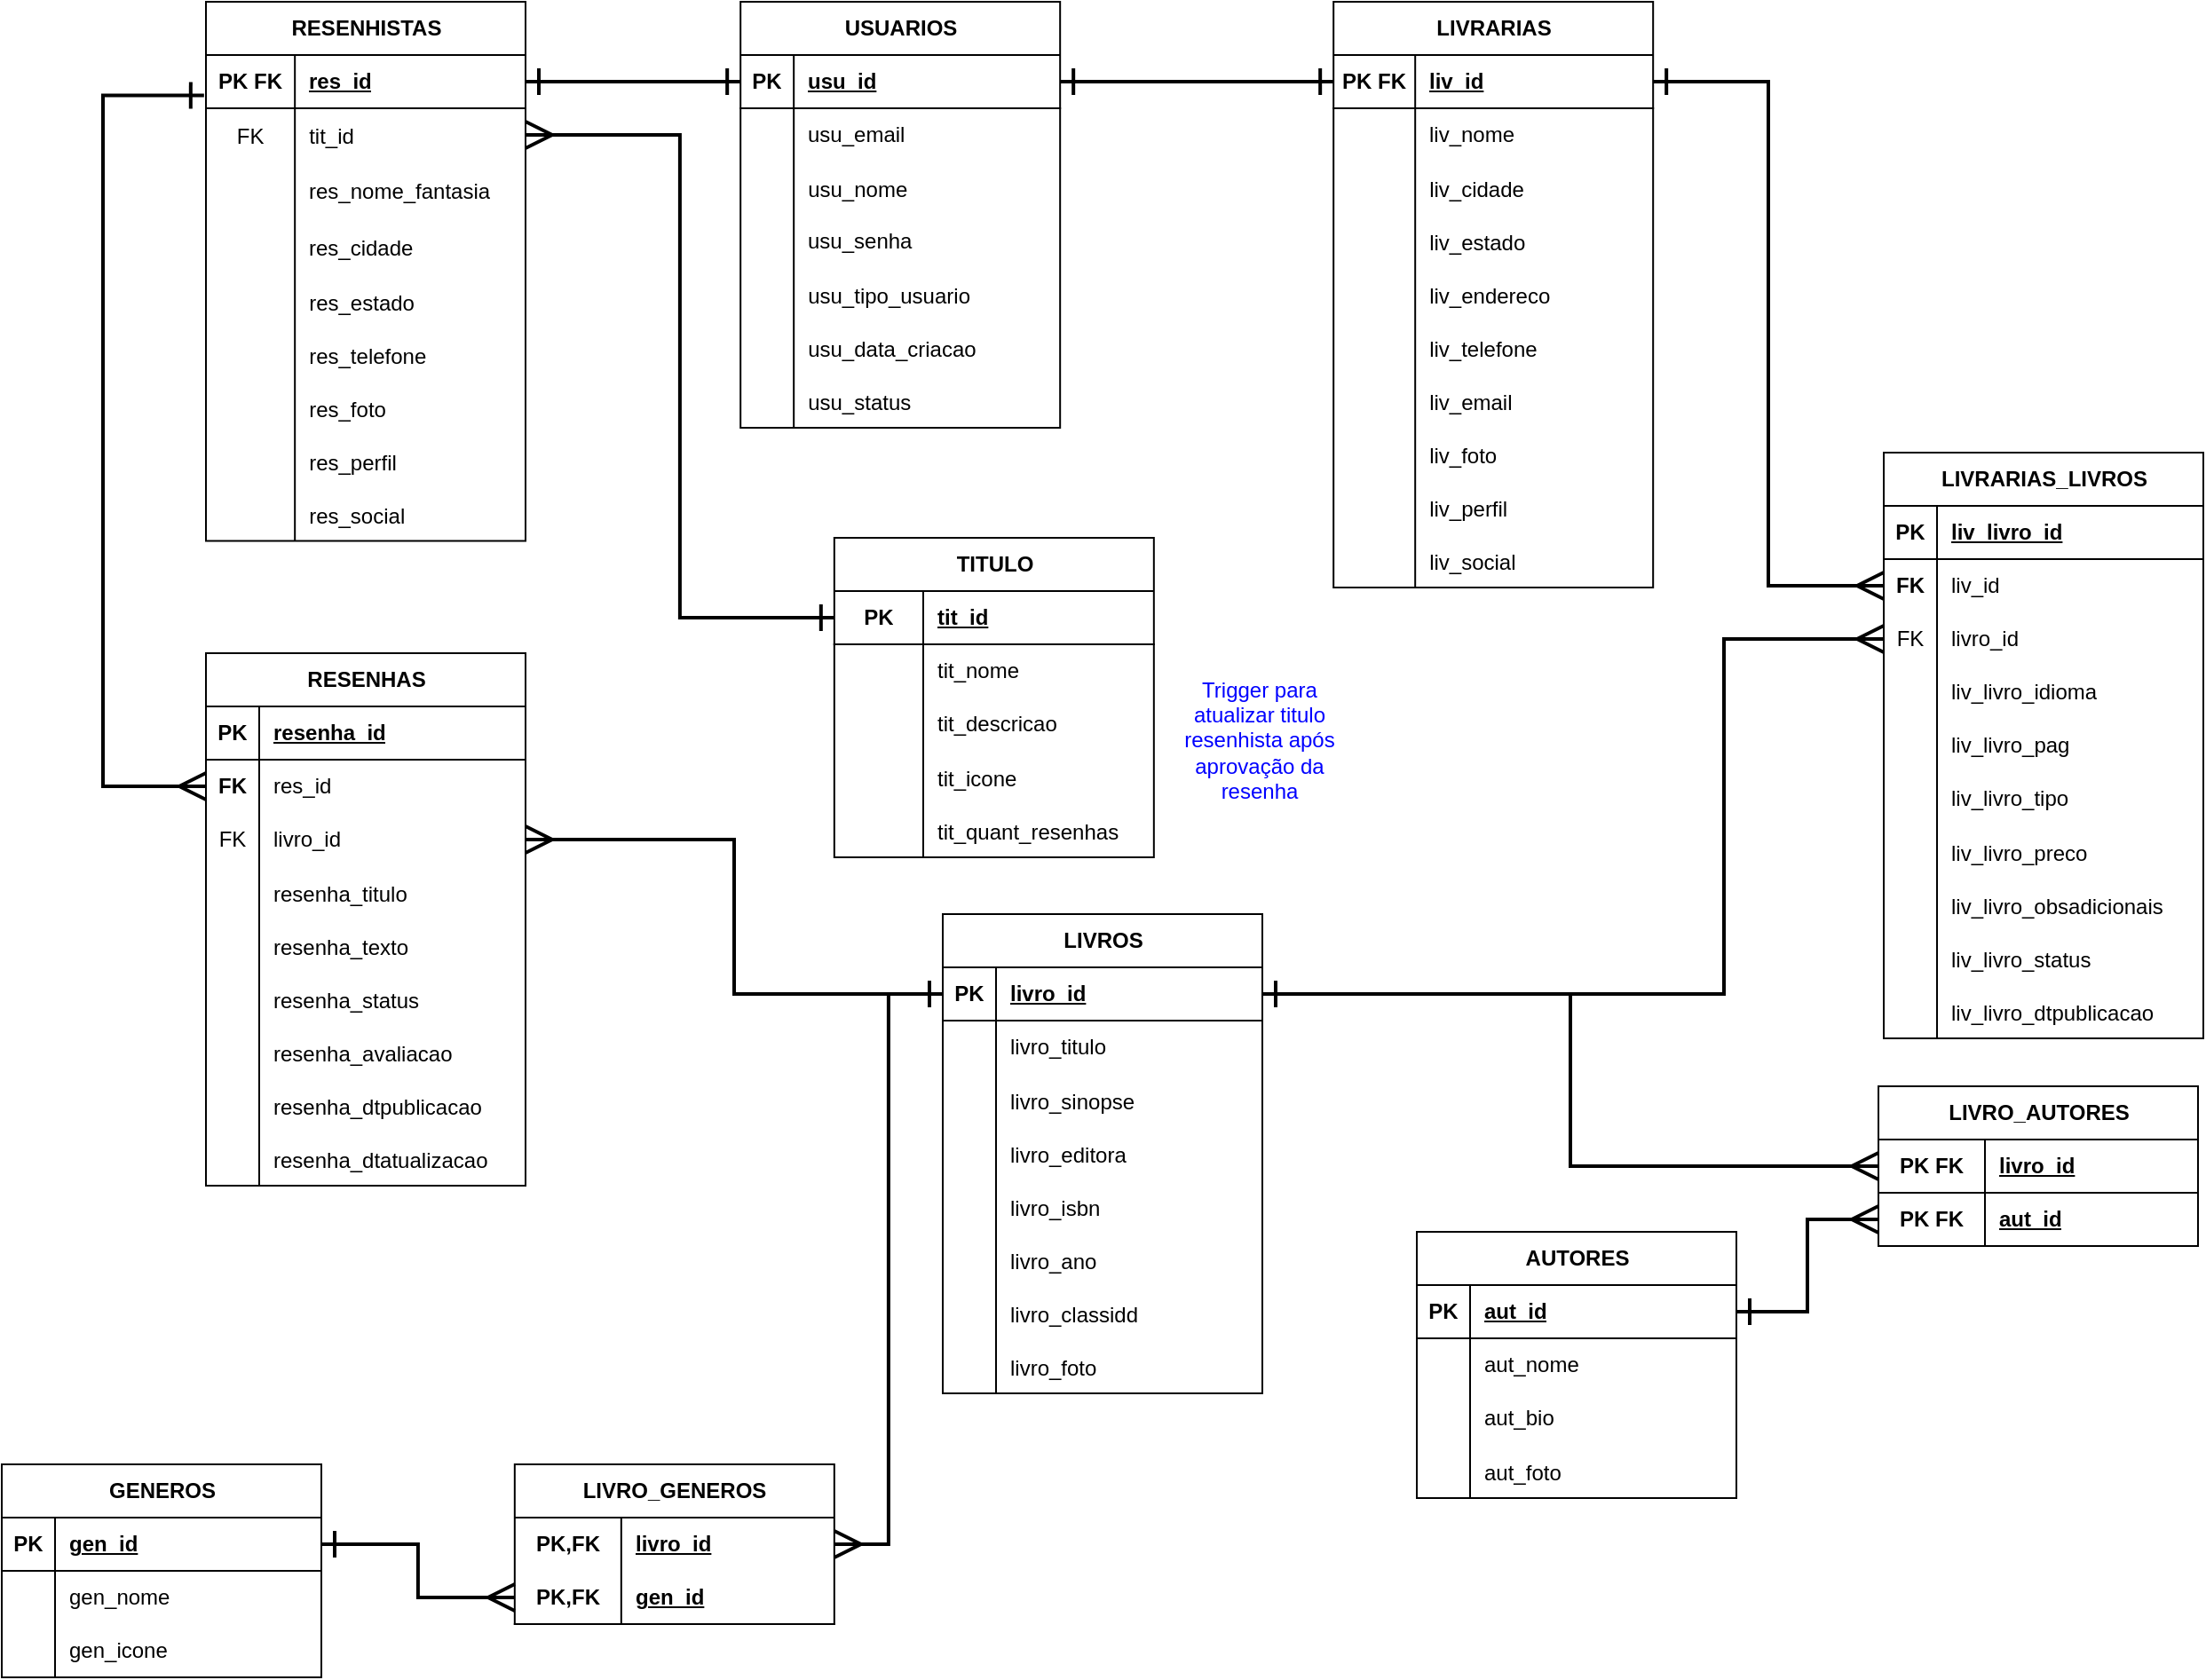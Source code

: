 <mxfile version="26.1.0">
  <diagram name="Página-1" id="TntWKMabvDAGFMS9qycw">
    <mxGraphModel grid="0" page="1" gridSize="10" guides="1" tooltips="1" connect="1" arrows="1" fold="1" pageScale="1" pageWidth="827" pageHeight="1169" math="0" shadow="0">
      <root>
        <mxCell id="0" />
        <mxCell id="1" parent="0" />
        <mxCell id="Dfj8NLsdCSNwz5OeEImE-207" value="USUARIOS" style="shape=table;startSize=30;container=1;collapsible=1;childLayout=tableLayout;fixedRows=1;rowLines=0;fontStyle=1;align=center;resizeLast=1;html=1;" vertex="1" parent="1">
          <mxGeometry x="-83.91" y="-94" width="180" height="240" as="geometry" />
        </mxCell>
        <mxCell id="Dfj8NLsdCSNwz5OeEImE-208" value="" style="shape=tableRow;horizontal=0;startSize=0;swimlaneHead=0;swimlaneBody=0;fillColor=none;collapsible=0;dropTarget=0;points=[[0,0.5],[1,0.5]];portConstraint=eastwest;top=0;left=0;right=0;bottom=1;" vertex="1" parent="Dfj8NLsdCSNwz5OeEImE-207">
          <mxGeometry y="30" width="180" height="30" as="geometry" />
        </mxCell>
        <mxCell id="Dfj8NLsdCSNwz5OeEImE-209" value="PK" style="shape=partialRectangle;connectable=0;fillColor=none;top=0;left=0;bottom=0;right=0;fontStyle=1;overflow=hidden;whiteSpace=wrap;html=1;" vertex="1" parent="Dfj8NLsdCSNwz5OeEImE-208">
          <mxGeometry width="30" height="30" as="geometry">
            <mxRectangle width="30" height="30" as="alternateBounds" />
          </mxGeometry>
        </mxCell>
        <mxCell id="Dfj8NLsdCSNwz5OeEImE-210" value="usu_id" style="shape=partialRectangle;connectable=0;fillColor=none;top=0;left=0;bottom=0;right=0;align=left;spacingLeft=6;fontStyle=5;overflow=hidden;whiteSpace=wrap;html=1;" vertex="1" parent="Dfj8NLsdCSNwz5OeEImE-208">
          <mxGeometry x="30" width="150" height="30" as="geometry">
            <mxRectangle width="150" height="30" as="alternateBounds" />
          </mxGeometry>
        </mxCell>
        <mxCell id="Dfj8NLsdCSNwz5OeEImE-211" value="" style="shape=tableRow;horizontal=0;startSize=0;swimlaneHead=0;swimlaneBody=0;fillColor=none;collapsible=0;dropTarget=0;points=[[0,0.5],[1,0.5]];portConstraint=eastwest;top=0;left=0;right=0;bottom=0;" vertex="1" parent="Dfj8NLsdCSNwz5OeEImE-207">
          <mxGeometry y="60" width="180" height="30" as="geometry" />
        </mxCell>
        <mxCell id="Dfj8NLsdCSNwz5OeEImE-212" value="" style="shape=partialRectangle;connectable=0;fillColor=none;top=0;left=0;bottom=0;right=0;editable=1;overflow=hidden;whiteSpace=wrap;html=1;" vertex="1" parent="Dfj8NLsdCSNwz5OeEImE-211">
          <mxGeometry width="30" height="30" as="geometry">
            <mxRectangle width="30" height="30" as="alternateBounds" />
          </mxGeometry>
        </mxCell>
        <mxCell id="Dfj8NLsdCSNwz5OeEImE-213" value="usu_email" style="shape=partialRectangle;connectable=0;fillColor=none;top=0;left=0;bottom=0;right=0;align=left;spacingLeft=6;overflow=hidden;whiteSpace=wrap;html=1;" vertex="1" parent="Dfj8NLsdCSNwz5OeEImE-211">
          <mxGeometry x="30" width="150" height="30" as="geometry">
            <mxRectangle width="150" height="30" as="alternateBounds" />
          </mxGeometry>
        </mxCell>
        <mxCell id="Dfj8NLsdCSNwz5OeEImE-214" value="" style="shape=tableRow;horizontal=0;startSize=0;swimlaneHead=0;swimlaneBody=0;fillColor=none;collapsible=0;dropTarget=0;points=[[0,0.5],[1,0.5]];portConstraint=eastwest;top=0;left=0;right=0;bottom=0;" vertex="1" parent="Dfj8NLsdCSNwz5OeEImE-207">
          <mxGeometry y="90" width="180" height="30" as="geometry" />
        </mxCell>
        <mxCell id="Dfj8NLsdCSNwz5OeEImE-215" value="" style="shape=partialRectangle;connectable=0;fillColor=none;top=0;left=0;bottom=0;right=0;editable=1;overflow=hidden;" vertex="1" parent="Dfj8NLsdCSNwz5OeEImE-214">
          <mxGeometry width="30" height="30" as="geometry">
            <mxRectangle width="30" height="30" as="alternateBounds" />
          </mxGeometry>
        </mxCell>
        <mxCell id="Dfj8NLsdCSNwz5OeEImE-216" value="usu_nome" style="shape=partialRectangle;connectable=0;fillColor=none;top=0;left=0;bottom=0;right=0;align=left;spacingLeft=6;overflow=hidden;" vertex="1" parent="Dfj8NLsdCSNwz5OeEImE-214">
          <mxGeometry x="30" width="150" height="30" as="geometry">
            <mxRectangle width="150" height="30" as="alternateBounds" />
          </mxGeometry>
        </mxCell>
        <mxCell id="Dfj8NLsdCSNwz5OeEImE-217" value="" style="shape=tableRow;horizontal=0;startSize=0;swimlaneHead=0;swimlaneBody=0;fillColor=none;collapsible=0;dropTarget=0;points=[[0,0.5],[1,0.5]];portConstraint=eastwest;top=0;left=0;right=0;bottom=0;" vertex="1" parent="Dfj8NLsdCSNwz5OeEImE-207">
          <mxGeometry y="120" width="180" height="30" as="geometry" />
        </mxCell>
        <mxCell id="Dfj8NLsdCSNwz5OeEImE-218" value="" style="shape=partialRectangle;connectable=0;fillColor=none;top=0;left=0;bottom=0;right=0;editable=1;overflow=hidden;whiteSpace=wrap;html=1;" vertex="1" parent="Dfj8NLsdCSNwz5OeEImE-217">
          <mxGeometry width="30" height="30" as="geometry">
            <mxRectangle width="30" height="30" as="alternateBounds" />
          </mxGeometry>
        </mxCell>
        <mxCell id="Dfj8NLsdCSNwz5OeEImE-219" value="usu_senha" style="shape=partialRectangle;connectable=0;fillColor=none;top=0;left=0;bottom=0;right=0;align=left;spacingLeft=6;overflow=hidden;whiteSpace=wrap;html=1;" vertex="1" parent="Dfj8NLsdCSNwz5OeEImE-217">
          <mxGeometry x="30" width="150" height="30" as="geometry">
            <mxRectangle width="150" height="30" as="alternateBounds" />
          </mxGeometry>
        </mxCell>
        <mxCell id="Dfj8NLsdCSNwz5OeEImE-220" value="" style="shape=tableRow;horizontal=0;startSize=0;swimlaneHead=0;swimlaneBody=0;fillColor=none;collapsible=0;dropTarget=0;points=[[0,0.5],[1,0.5]];portConstraint=eastwest;top=0;left=0;right=0;bottom=0;" vertex="1" parent="Dfj8NLsdCSNwz5OeEImE-207">
          <mxGeometry y="150" width="180" height="30" as="geometry" />
        </mxCell>
        <mxCell id="Dfj8NLsdCSNwz5OeEImE-221" value="" style="shape=partialRectangle;connectable=0;fillColor=none;top=0;left=0;bottom=0;right=0;editable=1;overflow=hidden;" vertex="1" parent="Dfj8NLsdCSNwz5OeEImE-220">
          <mxGeometry width="30" height="30" as="geometry">
            <mxRectangle width="30" height="30" as="alternateBounds" />
          </mxGeometry>
        </mxCell>
        <mxCell id="Dfj8NLsdCSNwz5OeEImE-222" value="usu_tipo_usuario" style="shape=partialRectangle;connectable=0;fillColor=none;top=0;left=0;bottom=0;right=0;align=left;spacingLeft=6;overflow=hidden;" vertex="1" parent="Dfj8NLsdCSNwz5OeEImE-220">
          <mxGeometry x="30" width="150" height="30" as="geometry">
            <mxRectangle width="150" height="30" as="alternateBounds" />
          </mxGeometry>
        </mxCell>
        <mxCell id="Dfj8NLsdCSNwz5OeEImE-223" value="" style="shape=tableRow;horizontal=0;startSize=0;swimlaneHead=0;swimlaneBody=0;fillColor=none;collapsible=0;dropTarget=0;points=[[0,0.5],[1,0.5]];portConstraint=eastwest;top=0;left=0;right=0;bottom=0;" vertex="1" parent="Dfj8NLsdCSNwz5OeEImE-207">
          <mxGeometry y="180" width="180" height="30" as="geometry" />
        </mxCell>
        <mxCell id="Dfj8NLsdCSNwz5OeEImE-224" value="" style="shape=partialRectangle;connectable=0;fillColor=none;top=0;left=0;bottom=0;right=0;editable=1;overflow=hidden;" vertex="1" parent="Dfj8NLsdCSNwz5OeEImE-223">
          <mxGeometry width="30" height="30" as="geometry">
            <mxRectangle width="30" height="30" as="alternateBounds" />
          </mxGeometry>
        </mxCell>
        <mxCell id="Dfj8NLsdCSNwz5OeEImE-225" value="usu_data_criacao" style="shape=partialRectangle;connectable=0;fillColor=none;top=0;left=0;bottom=0;right=0;align=left;spacingLeft=6;overflow=hidden;" vertex="1" parent="Dfj8NLsdCSNwz5OeEImE-223">
          <mxGeometry x="30" width="150" height="30" as="geometry">
            <mxRectangle width="150" height="30" as="alternateBounds" />
          </mxGeometry>
        </mxCell>
        <mxCell id="Dfj8NLsdCSNwz5OeEImE-226" value="" style="shape=tableRow;horizontal=0;startSize=0;swimlaneHead=0;swimlaneBody=0;fillColor=none;collapsible=0;dropTarget=0;points=[[0,0.5],[1,0.5]];portConstraint=eastwest;top=0;left=0;right=0;bottom=0;" vertex="1" parent="Dfj8NLsdCSNwz5OeEImE-207">
          <mxGeometry y="210" width="180" height="30" as="geometry" />
        </mxCell>
        <mxCell id="Dfj8NLsdCSNwz5OeEImE-227" value="" style="shape=partialRectangle;connectable=0;fillColor=none;top=0;left=0;bottom=0;right=0;editable=1;overflow=hidden;" vertex="1" parent="Dfj8NLsdCSNwz5OeEImE-226">
          <mxGeometry width="30" height="30" as="geometry">
            <mxRectangle width="30" height="30" as="alternateBounds" />
          </mxGeometry>
        </mxCell>
        <mxCell id="Dfj8NLsdCSNwz5OeEImE-228" value="usu_status" style="shape=partialRectangle;connectable=0;fillColor=none;top=0;left=0;bottom=0;right=0;align=left;spacingLeft=6;overflow=hidden;" vertex="1" parent="Dfj8NLsdCSNwz5OeEImE-226">
          <mxGeometry x="30" width="150" height="30" as="geometry">
            <mxRectangle width="150" height="30" as="alternateBounds" />
          </mxGeometry>
        </mxCell>
        <mxCell id="Dfj8NLsdCSNwz5OeEImE-232" value="LIVRARIAS" style="shape=table;startSize=30;container=1;collapsible=1;childLayout=tableLayout;fixedRows=1;rowLines=0;fontStyle=1;align=center;resizeLast=1;html=1;" vertex="1" parent="1">
          <mxGeometry x="250.09" y="-94" width="180" height="330" as="geometry" />
        </mxCell>
        <mxCell id="Dfj8NLsdCSNwz5OeEImE-233" value="" style="shape=tableRow;horizontal=0;startSize=0;swimlaneHead=0;swimlaneBody=0;fillColor=none;collapsible=0;dropTarget=0;points=[[0,0.5],[1,0.5]];portConstraint=eastwest;top=0;left=0;right=0;bottom=1;" vertex="1" parent="Dfj8NLsdCSNwz5OeEImE-232">
          <mxGeometry y="30" width="180" height="30" as="geometry" />
        </mxCell>
        <mxCell id="Dfj8NLsdCSNwz5OeEImE-234" value="PK FK" style="shape=partialRectangle;connectable=0;fillColor=none;top=0;left=0;bottom=0;right=0;fontStyle=1;overflow=hidden;whiteSpace=wrap;html=1;" vertex="1" parent="Dfj8NLsdCSNwz5OeEImE-233">
          <mxGeometry width="46.0" height="30" as="geometry">
            <mxRectangle width="46.0" height="30" as="alternateBounds" />
          </mxGeometry>
        </mxCell>
        <mxCell id="Dfj8NLsdCSNwz5OeEImE-235" value="liv_id" style="shape=partialRectangle;connectable=0;fillColor=none;top=0;left=0;bottom=0;right=0;align=left;spacingLeft=6;fontStyle=5;overflow=hidden;whiteSpace=wrap;html=1;" vertex="1" parent="Dfj8NLsdCSNwz5OeEImE-233">
          <mxGeometry x="46.0" width="134.0" height="30" as="geometry">
            <mxRectangle width="134.0" height="30" as="alternateBounds" />
          </mxGeometry>
        </mxCell>
        <mxCell id="Dfj8NLsdCSNwz5OeEImE-236" value="" style="shape=tableRow;horizontal=0;startSize=0;swimlaneHead=0;swimlaneBody=0;fillColor=none;collapsible=0;dropTarget=0;points=[[0,0.5],[1,0.5]];portConstraint=eastwest;top=0;left=0;right=0;bottom=0;" vertex="1" parent="Dfj8NLsdCSNwz5OeEImE-232">
          <mxGeometry y="60" width="180" height="30" as="geometry" />
        </mxCell>
        <mxCell id="Dfj8NLsdCSNwz5OeEImE-237" value="" style="shape=partialRectangle;connectable=0;fillColor=none;top=0;left=0;bottom=0;right=0;editable=1;overflow=hidden;whiteSpace=wrap;html=1;" vertex="1" parent="Dfj8NLsdCSNwz5OeEImE-236">
          <mxGeometry width="46.0" height="30" as="geometry">
            <mxRectangle width="46.0" height="30" as="alternateBounds" />
          </mxGeometry>
        </mxCell>
        <mxCell id="Dfj8NLsdCSNwz5OeEImE-238" value="liv_nome" style="shape=partialRectangle;connectable=0;fillColor=none;top=0;left=0;bottom=0;right=0;align=left;spacingLeft=6;overflow=hidden;whiteSpace=wrap;html=1;" vertex="1" parent="Dfj8NLsdCSNwz5OeEImE-236">
          <mxGeometry x="46.0" width="134.0" height="30" as="geometry">
            <mxRectangle width="134.0" height="30" as="alternateBounds" />
          </mxGeometry>
        </mxCell>
        <mxCell id="Dfj8NLsdCSNwz5OeEImE-239" value="" style="shape=tableRow;horizontal=0;startSize=0;swimlaneHead=0;swimlaneBody=0;fillColor=none;collapsible=0;dropTarget=0;points=[[0,0.5],[1,0.5]];portConstraint=eastwest;top=0;left=0;right=0;bottom=0;" vertex="1" parent="Dfj8NLsdCSNwz5OeEImE-232">
          <mxGeometry y="90" width="180" height="30" as="geometry" />
        </mxCell>
        <mxCell id="Dfj8NLsdCSNwz5OeEImE-240" value="" style="shape=partialRectangle;connectable=0;fillColor=none;top=0;left=0;bottom=0;right=0;editable=1;overflow=hidden;" vertex="1" parent="Dfj8NLsdCSNwz5OeEImE-239">
          <mxGeometry width="46.0" height="30" as="geometry">
            <mxRectangle width="46.0" height="30" as="alternateBounds" />
          </mxGeometry>
        </mxCell>
        <mxCell id="Dfj8NLsdCSNwz5OeEImE-241" value="liv_cidade" style="shape=partialRectangle;connectable=0;fillColor=none;top=0;left=0;bottom=0;right=0;align=left;spacingLeft=6;overflow=hidden;" vertex="1" parent="Dfj8NLsdCSNwz5OeEImE-239">
          <mxGeometry x="46.0" width="134.0" height="30" as="geometry">
            <mxRectangle width="134.0" height="30" as="alternateBounds" />
          </mxGeometry>
        </mxCell>
        <mxCell id="Dfj8NLsdCSNwz5OeEImE-242" value="" style="shape=tableRow;horizontal=0;startSize=0;swimlaneHead=0;swimlaneBody=0;fillColor=none;collapsible=0;dropTarget=0;points=[[0,0.5],[1,0.5]];portConstraint=eastwest;top=0;left=0;right=0;bottom=0;" vertex="1" parent="Dfj8NLsdCSNwz5OeEImE-232">
          <mxGeometry y="120" width="180" height="30" as="geometry" />
        </mxCell>
        <mxCell id="Dfj8NLsdCSNwz5OeEImE-243" value="" style="shape=partialRectangle;connectable=0;fillColor=none;top=0;left=0;bottom=0;right=0;editable=1;overflow=hidden;" vertex="1" parent="Dfj8NLsdCSNwz5OeEImE-242">
          <mxGeometry width="46.0" height="30" as="geometry">
            <mxRectangle width="46.0" height="30" as="alternateBounds" />
          </mxGeometry>
        </mxCell>
        <mxCell id="Dfj8NLsdCSNwz5OeEImE-244" value="liv_estado" style="shape=partialRectangle;connectable=0;fillColor=none;top=0;left=0;bottom=0;right=0;align=left;spacingLeft=6;overflow=hidden;" vertex="1" parent="Dfj8NLsdCSNwz5OeEImE-242">
          <mxGeometry x="46.0" width="134.0" height="30" as="geometry">
            <mxRectangle width="134.0" height="30" as="alternateBounds" />
          </mxGeometry>
        </mxCell>
        <mxCell id="Dfj8NLsdCSNwz5OeEImE-245" value="" style="shape=tableRow;horizontal=0;startSize=0;swimlaneHead=0;swimlaneBody=0;fillColor=none;collapsible=0;dropTarget=0;points=[[0,0.5],[1,0.5]];portConstraint=eastwest;top=0;left=0;right=0;bottom=0;" vertex="1" parent="Dfj8NLsdCSNwz5OeEImE-232">
          <mxGeometry y="150" width="180" height="30" as="geometry" />
        </mxCell>
        <mxCell id="Dfj8NLsdCSNwz5OeEImE-246" value="" style="shape=partialRectangle;connectable=0;fillColor=none;top=0;left=0;bottom=0;right=0;editable=1;overflow=hidden;" vertex="1" parent="Dfj8NLsdCSNwz5OeEImE-245">
          <mxGeometry width="46.0" height="30" as="geometry">
            <mxRectangle width="46.0" height="30" as="alternateBounds" />
          </mxGeometry>
        </mxCell>
        <mxCell id="Dfj8NLsdCSNwz5OeEImE-247" value="liv_endereco" style="shape=partialRectangle;connectable=0;fillColor=none;top=0;left=0;bottom=0;right=0;align=left;spacingLeft=6;overflow=hidden;" vertex="1" parent="Dfj8NLsdCSNwz5OeEImE-245">
          <mxGeometry x="46.0" width="134.0" height="30" as="geometry">
            <mxRectangle width="134.0" height="30" as="alternateBounds" />
          </mxGeometry>
        </mxCell>
        <mxCell id="oGtWy7c-3nS0RjS3o67R-1" value="" style="shape=tableRow;horizontal=0;startSize=0;swimlaneHead=0;swimlaneBody=0;fillColor=none;collapsible=0;dropTarget=0;points=[[0,0.5],[1,0.5]];portConstraint=eastwest;top=0;left=0;right=0;bottom=0;" vertex="1" parent="Dfj8NLsdCSNwz5OeEImE-232">
          <mxGeometry y="180" width="180" height="30" as="geometry" />
        </mxCell>
        <mxCell id="oGtWy7c-3nS0RjS3o67R-2" value="" style="shape=partialRectangle;connectable=0;fillColor=none;top=0;left=0;bottom=0;right=0;editable=1;overflow=hidden;" vertex="1" parent="oGtWy7c-3nS0RjS3o67R-1">
          <mxGeometry width="46.0" height="30" as="geometry">
            <mxRectangle width="46.0" height="30" as="alternateBounds" />
          </mxGeometry>
        </mxCell>
        <mxCell id="oGtWy7c-3nS0RjS3o67R-3" value="liv_telefone" style="shape=partialRectangle;connectable=0;fillColor=none;top=0;left=0;bottom=0;right=0;align=left;spacingLeft=6;overflow=hidden;" vertex="1" parent="oGtWy7c-3nS0RjS3o67R-1">
          <mxGeometry x="46.0" width="134.0" height="30" as="geometry">
            <mxRectangle width="134.0" height="30" as="alternateBounds" />
          </mxGeometry>
        </mxCell>
        <mxCell id="Dfj8NLsdCSNwz5OeEImE-251" value="" style="shape=tableRow;horizontal=0;startSize=0;swimlaneHead=0;swimlaneBody=0;fillColor=none;collapsible=0;dropTarget=0;points=[[0,0.5],[1,0.5]];portConstraint=eastwest;top=0;left=0;right=0;bottom=0;" vertex="1" parent="Dfj8NLsdCSNwz5OeEImE-232">
          <mxGeometry y="210" width="180" height="30" as="geometry" />
        </mxCell>
        <mxCell id="Dfj8NLsdCSNwz5OeEImE-252" value="" style="shape=partialRectangle;connectable=0;fillColor=none;top=0;left=0;bottom=0;right=0;editable=1;overflow=hidden;" vertex="1" parent="Dfj8NLsdCSNwz5OeEImE-251">
          <mxGeometry width="46.0" height="30" as="geometry">
            <mxRectangle width="46.0" height="30" as="alternateBounds" />
          </mxGeometry>
        </mxCell>
        <mxCell id="Dfj8NLsdCSNwz5OeEImE-253" value="liv_email" style="shape=partialRectangle;connectable=0;fillColor=none;top=0;left=0;bottom=0;right=0;align=left;spacingLeft=6;overflow=hidden;" vertex="1" parent="Dfj8NLsdCSNwz5OeEImE-251">
          <mxGeometry x="46.0" width="134.0" height="30" as="geometry">
            <mxRectangle width="134.0" height="30" as="alternateBounds" />
          </mxGeometry>
        </mxCell>
        <mxCell id="Dfj8NLsdCSNwz5OeEImE-254" value="" style="shape=tableRow;horizontal=0;startSize=0;swimlaneHead=0;swimlaneBody=0;fillColor=none;collapsible=0;dropTarget=0;points=[[0,0.5],[1,0.5]];portConstraint=eastwest;top=0;left=0;right=0;bottom=0;" vertex="1" parent="Dfj8NLsdCSNwz5OeEImE-232">
          <mxGeometry y="240" width="180" height="30" as="geometry" />
        </mxCell>
        <mxCell id="Dfj8NLsdCSNwz5OeEImE-255" value="" style="shape=partialRectangle;connectable=0;fillColor=none;top=0;left=0;bottom=0;right=0;editable=1;overflow=hidden;" vertex="1" parent="Dfj8NLsdCSNwz5OeEImE-254">
          <mxGeometry width="46.0" height="30" as="geometry">
            <mxRectangle width="46.0" height="30" as="alternateBounds" />
          </mxGeometry>
        </mxCell>
        <mxCell id="Dfj8NLsdCSNwz5OeEImE-256" value="liv_foto" style="shape=partialRectangle;connectable=0;fillColor=none;top=0;left=0;bottom=0;right=0;align=left;spacingLeft=6;overflow=hidden;" vertex="1" parent="Dfj8NLsdCSNwz5OeEImE-254">
          <mxGeometry x="46.0" width="134.0" height="30" as="geometry">
            <mxRectangle width="134.0" height="30" as="alternateBounds" />
          </mxGeometry>
        </mxCell>
        <mxCell id="Dfj8NLsdCSNwz5OeEImE-257" value="" style="shape=tableRow;horizontal=0;startSize=0;swimlaneHead=0;swimlaneBody=0;fillColor=none;collapsible=0;dropTarget=0;points=[[0,0.5],[1,0.5]];portConstraint=eastwest;top=0;left=0;right=0;bottom=0;" vertex="1" parent="Dfj8NLsdCSNwz5OeEImE-232">
          <mxGeometry y="270" width="180" height="30" as="geometry" />
        </mxCell>
        <mxCell id="Dfj8NLsdCSNwz5OeEImE-258" value="" style="shape=partialRectangle;connectable=0;fillColor=none;top=0;left=0;bottom=0;right=0;editable=1;overflow=hidden;" vertex="1" parent="Dfj8NLsdCSNwz5OeEImE-257">
          <mxGeometry width="46.0" height="30" as="geometry">
            <mxRectangle width="46.0" height="30" as="alternateBounds" />
          </mxGeometry>
        </mxCell>
        <mxCell id="Dfj8NLsdCSNwz5OeEImE-259" value="liv_perfil" style="shape=partialRectangle;connectable=0;fillColor=none;top=0;left=0;bottom=0;right=0;align=left;spacingLeft=6;overflow=hidden;" vertex="1" parent="Dfj8NLsdCSNwz5OeEImE-257">
          <mxGeometry x="46.0" width="134.0" height="30" as="geometry">
            <mxRectangle width="134.0" height="30" as="alternateBounds" />
          </mxGeometry>
        </mxCell>
        <mxCell id="Dfj8NLsdCSNwz5OeEImE-260" value="" style="shape=tableRow;horizontal=0;startSize=0;swimlaneHead=0;swimlaneBody=0;fillColor=none;collapsible=0;dropTarget=0;points=[[0,0.5],[1,0.5]];portConstraint=eastwest;top=0;left=0;right=0;bottom=0;" vertex="1" parent="Dfj8NLsdCSNwz5OeEImE-232">
          <mxGeometry y="300" width="180" height="30" as="geometry" />
        </mxCell>
        <mxCell id="Dfj8NLsdCSNwz5OeEImE-261" value="" style="shape=partialRectangle;connectable=0;fillColor=none;top=0;left=0;bottom=0;right=0;editable=1;overflow=hidden;" vertex="1" parent="Dfj8NLsdCSNwz5OeEImE-260">
          <mxGeometry width="46.0" height="30" as="geometry">
            <mxRectangle width="46.0" height="30" as="alternateBounds" />
          </mxGeometry>
        </mxCell>
        <mxCell id="Dfj8NLsdCSNwz5OeEImE-262" value="liv_social" style="shape=partialRectangle;connectable=0;fillColor=none;top=0;left=0;bottom=0;right=0;align=left;spacingLeft=6;overflow=hidden;" vertex="1" parent="Dfj8NLsdCSNwz5OeEImE-260">
          <mxGeometry x="46.0" width="134.0" height="30" as="geometry">
            <mxRectangle width="134.0" height="30" as="alternateBounds" />
          </mxGeometry>
        </mxCell>
        <mxCell id="Dfj8NLsdCSNwz5OeEImE-263" value="RESENHISTAS" style="shape=table;startSize=30;container=1;collapsible=1;childLayout=tableLayout;fixedRows=1;rowLines=0;fontStyle=1;align=center;resizeLast=1;html=1;" vertex="1" parent="1">
          <mxGeometry x="-385.0" y="-94" width="180" height="303.75" as="geometry" />
        </mxCell>
        <mxCell id="Dfj8NLsdCSNwz5OeEImE-264" value="" style="shape=tableRow;horizontal=0;startSize=0;swimlaneHead=0;swimlaneBody=0;fillColor=none;collapsible=0;dropTarget=0;points=[[0,0.5],[1,0.5]];portConstraint=eastwest;top=0;left=0;right=0;bottom=1;" vertex="1" parent="Dfj8NLsdCSNwz5OeEImE-263">
          <mxGeometry y="30" width="180" height="30" as="geometry" />
        </mxCell>
        <mxCell id="Dfj8NLsdCSNwz5OeEImE-265" value="PK FK" style="shape=partialRectangle;connectable=0;fillColor=none;top=0;left=0;bottom=0;right=0;fontStyle=1;overflow=hidden;whiteSpace=wrap;html=1;" vertex="1" parent="Dfj8NLsdCSNwz5OeEImE-264">
          <mxGeometry width="50.09" height="30" as="geometry">
            <mxRectangle width="50.09" height="30" as="alternateBounds" />
          </mxGeometry>
        </mxCell>
        <mxCell id="Dfj8NLsdCSNwz5OeEImE-266" value="res_id" style="shape=partialRectangle;connectable=0;fillColor=none;top=0;left=0;bottom=0;right=0;align=left;spacingLeft=6;fontStyle=5;overflow=hidden;whiteSpace=wrap;html=1;" vertex="1" parent="Dfj8NLsdCSNwz5OeEImE-264">
          <mxGeometry x="50.09" width="129.91" height="30" as="geometry">
            <mxRectangle width="129.91" height="30" as="alternateBounds" />
          </mxGeometry>
        </mxCell>
        <mxCell id="tPnun-muu2tYVsJTyNDv-32" value="" style="shape=tableRow;horizontal=0;startSize=0;swimlaneHead=0;swimlaneBody=0;fillColor=none;collapsible=0;dropTarget=0;points=[[0,0.5],[1,0.5]];portConstraint=eastwest;top=0;left=0;right=0;bottom=0;" vertex="1" parent="Dfj8NLsdCSNwz5OeEImE-263">
          <mxGeometry y="60" width="180" height="30" as="geometry" />
        </mxCell>
        <mxCell id="tPnun-muu2tYVsJTyNDv-33" value="FK" style="shape=partialRectangle;connectable=0;fillColor=none;top=0;left=0;bottom=0;right=0;editable=1;overflow=hidden;" vertex="1" parent="tPnun-muu2tYVsJTyNDv-32">
          <mxGeometry width="50.09" height="30" as="geometry">
            <mxRectangle width="50.09" height="30" as="alternateBounds" />
          </mxGeometry>
        </mxCell>
        <mxCell id="tPnun-muu2tYVsJTyNDv-34" value="tit_id" style="shape=partialRectangle;connectable=0;fillColor=none;top=0;left=0;bottom=0;right=0;align=left;spacingLeft=6;overflow=hidden;" vertex="1" parent="tPnun-muu2tYVsJTyNDv-32">
          <mxGeometry x="50.09" width="129.91" height="30" as="geometry">
            <mxRectangle width="129.91" height="30" as="alternateBounds" />
          </mxGeometry>
        </mxCell>
        <mxCell id="Dfj8NLsdCSNwz5OeEImE-267" value="" style="shape=tableRow;horizontal=0;startSize=0;swimlaneHead=0;swimlaneBody=0;fillColor=none;collapsible=0;dropTarget=0;points=[[0,0.5],[1,0.5]];portConstraint=eastwest;top=0;left=0;right=0;bottom=0;" vertex="1" parent="Dfj8NLsdCSNwz5OeEImE-263">
          <mxGeometry y="90" width="180" height="34" as="geometry" />
        </mxCell>
        <mxCell id="Dfj8NLsdCSNwz5OeEImE-268" value="" style="shape=partialRectangle;connectable=0;fillColor=none;top=0;left=0;bottom=0;right=0;editable=1;overflow=hidden;whiteSpace=wrap;html=1;" vertex="1" parent="Dfj8NLsdCSNwz5OeEImE-267">
          <mxGeometry width="50.09" height="34" as="geometry">
            <mxRectangle width="50.09" height="34" as="alternateBounds" />
          </mxGeometry>
        </mxCell>
        <mxCell id="Dfj8NLsdCSNwz5OeEImE-269" value="res_nome_fantasia" style="shape=partialRectangle;connectable=0;fillColor=none;top=0;left=0;bottom=0;right=0;align=left;spacingLeft=6;overflow=hidden;whiteSpace=wrap;html=1;" vertex="1" parent="Dfj8NLsdCSNwz5OeEImE-267">
          <mxGeometry x="50.09" width="129.91" height="34" as="geometry">
            <mxRectangle width="129.91" height="34" as="alternateBounds" />
          </mxGeometry>
        </mxCell>
        <mxCell id="Dfj8NLsdCSNwz5OeEImE-270" value="" style="shape=tableRow;horizontal=0;startSize=0;swimlaneHead=0;swimlaneBody=0;fillColor=none;collapsible=0;dropTarget=0;points=[[0,0.5],[1,0.5]];portConstraint=eastwest;top=0;left=0;right=0;bottom=0;" vertex="1" parent="Dfj8NLsdCSNwz5OeEImE-263">
          <mxGeometry y="124" width="180" height="30" as="geometry" />
        </mxCell>
        <mxCell id="Dfj8NLsdCSNwz5OeEImE-271" value="" style="shape=partialRectangle;connectable=0;fillColor=none;top=0;left=0;bottom=0;right=0;editable=1;overflow=hidden;whiteSpace=wrap;html=1;" vertex="1" parent="Dfj8NLsdCSNwz5OeEImE-270">
          <mxGeometry width="50.09" height="30" as="geometry">
            <mxRectangle width="50.09" height="30" as="alternateBounds" />
          </mxGeometry>
        </mxCell>
        <mxCell id="Dfj8NLsdCSNwz5OeEImE-272" value="res_cidade" style="shape=partialRectangle;connectable=0;fillColor=none;top=0;left=0;bottom=0;right=0;align=left;spacingLeft=6;overflow=hidden;whiteSpace=wrap;html=1;" vertex="1" parent="Dfj8NLsdCSNwz5OeEImE-270">
          <mxGeometry x="50.09" width="129.91" height="30" as="geometry">
            <mxRectangle width="129.91" height="30" as="alternateBounds" />
          </mxGeometry>
        </mxCell>
        <mxCell id="Dfj8NLsdCSNwz5OeEImE-273" value="" style="shape=tableRow;horizontal=0;startSize=0;swimlaneHead=0;swimlaneBody=0;fillColor=none;collapsible=0;dropTarget=0;points=[[0,0.5],[1,0.5]];portConstraint=eastwest;top=0;left=0;right=0;bottom=0;" vertex="1" parent="Dfj8NLsdCSNwz5OeEImE-263">
          <mxGeometry y="154" width="180" height="30" as="geometry" />
        </mxCell>
        <mxCell id="Dfj8NLsdCSNwz5OeEImE-274" value="" style="shape=partialRectangle;connectable=0;fillColor=none;top=0;left=0;bottom=0;right=0;editable=1;overflow=hidden;" vertex="1" parent="Dfj8NLsdCSNwz5OeEImE-273">
          <mxGeometry width="50.09" height="30" as="geometry">
            <mxRectangle width="50.09" height="30" as="alternateBounds" />
          </mxGeometry>
        </mxCell>
        <mxCell id="Dfj8NLsdCSNwz5OeEImE-275" value="res_estado" style="shape=partialRectangle;connectable=0;fillColor=none;top=0;left=0;bottom=0;right=0;align=left;spacingLeft=6;overflow=hidden;" vertex="1" parent="Dfj8NLsdCSNwz5OeEImE-273">
          <mxGeometry x="50.09" width="129.91" height="30" as="geometry">
            <mxRectangle width="129.91" height="30" as="alternateBounds" />
          </mxGeometry>
        </mxCell>
        <mxCell id="Dfj8NLsdCSNwz5OeEImE-276" value="" style="shape=tableRow;horizontal=0;startSize=0;swimlaneHead=0;swimlaneBody=0;fillColor=none;collapsible=0;dropTarget=0;points=[[0,0.5],[1,0.5]];portConstraint=eastwest;top=0;left=0;right=0;bottom=0;" vertex="1" parent="Dfj8NLsdCSNwz5OeEImE-263">
          <mxGeometry y="184" width="180" height="30" as="geometry" />
        </mxCell>
        <mxCell id="Dfj8NLsdCSNwz5OeEImE-277" value="" style="shape=partialRectangle;connectable=0;fillColor=none;top=0;left=0;bottom=0;right=0;editable=1;overflow=hidden;" vertex="1" parent="Dfj8NLsdCSNwz5OeEImE-276">
          <mxGeometry width="50.09" height="30" as="geometry">
            <mxRectangle width="50.09" height="30" as="alternateBounds" />
          </mxGeometry>
        </mxCell>
        <mxCell id="Dfj8NLsdCSNwz5OeEImE-278" value="res_telefone  " style="shape=partialRectangle;connectable=0;fillColor=none;top=0;left=0;bottom=0;right=0;align=left;spacingLeft=6;overflow=hidden;" vertex="1" parent="Dfj8NLsdCSNwz5OeEImE-276">
          <mxGeometry x="50.09" width="129.91" height="30" as="geometry">
            <mxRectangle width="129.91" height="30" as="alternateBounds" />
          </mxGeometry>
        </mxCell>
        <mxCell id="Dfj8NLsdCSNwz5OeEImE-279" value="" style="shape=tableRow;horizontal=0;startSize=0;swimlaneHead=0;swimlaneBody=0;fillColor=none;collapsible=0;dropTarget=0;points=[[0,0.5],[1,0.5]];portConstraint=eastwest;top=0;left=0;right=0;bottom=0;" vertex="1" parent="Dfj8NLsdCSNwz5OeEImE-263">
          <mxGeometry y="214" width="180" height="30" as="geometry" />
        </mxCell>
        <mxCell id="Dfj8NLsdCSNwz5OeEImE-280" value="" style="shape=partialRectangle;connectable=0;fillColor=none;top=0;left=0;bottom=0;right=0;editable=1;overflow=hidden;" vertex="1" parent="Dfj8NLsdCSNwz5OeEImE-279">
          <mxGeometry width="50.09" height="30" as="geometry">
            <mxRectangle width="50.09" height="30" as="alternateBounds" />
          </mxGeometry>
        </mxCell>
        <mxCell id="Dfj8NLsdCSNwz5OeEImE-281" value="res_foto" style="shape=partialRectangle;connectable=0;fillColor=none;top=0;left=0;bottom=0;right=0;align=left;spacingLeft=6;overflow=hidden;" vertex="1" parent="Dfj8NLsdCSNwz5OeEImE-279">
          <mxGeometry x="50.09" width="129.91" height="30" as="geometry">
            <mxRectangle width="129.91" height="30" as="alternateBounds" />
          </mxGeometry>
        </mxCell>
        <mxCell id="Dfj8NLsdCSNwz5OeEImE-282" value="" style="shape=tableRow;horizontal=0;startSize=0;swimlaneHead=0;swimlaneBody=0;fillColor=none;collapsible=0;dropTarget=0;points=[[0,0.5],[1,0.5]];portConstraint=eastwest;top=0;left=0;right=0;bottom=0;" vertex="1" parent="Dfj8NLsdCSNwz5OeEImE-263">
          <mxGeometry y="244" width="180" height="30" as="geometry" />
        </mxCell>
        <mxCell id="Dfj8NLsdCSNwz5OeEImE-283" value="" style="shape=partialRectangle;connectable=0;fillColor=none;top=0;left=0;bottom=0;right=0;editable=1;overflow=hidden;" vertex="1" parent="Dfj8NLsdCSNwz5OeEImE-282">
          <mxGeometry width="50.09" height="30" as="geometry">
            <mxRectangle width="50.09" height="30" as="alternateBounds" />
          </mxGeometry>
        </mxCell>
        <mxCell id="Dfj8NLsdCSNwz5OeEImE-284" value="res_perfil" style="shape=partialRectangle;connectable=0;fillColor=none;top=0;left=0;bottom=0;right=0;align=left;spacingLeft=6;overflow=hidden;" vertex="1" parent="Dfj8NLsdCSNwz5OeEImE-282">
          <mxGeometry x="50.09" width="129.91" height="30" as="geometry">
            <mxRectangle width="129.91" height="30" as="alternateBounds" />
          </mxGeometry>
        </mxCell>
        <mxCell id="Dfj8NLsdCSNwz5OeEImE-285" value="" style="shape=tableRow;horizontal=0;startSize=0;swimlaneHead=0;swimlaneBody=0;fillColor=none;collapsible=0;dropTarget=0;points=[[0,0.5],[1,0.5]];portConstraint=eastwest;top=0;left=0;right=0;bottom=0;" vertex="1" parent="Dfj8NLsdCSNwz5OeEImE-263">
          <mxGeometry y="274" width="180" height="30" as="geometry" />
        </mxCell>
        <mxCell id="Dfj8NLsdCSNwz5OeEImE-286" value="" style="shape=partialRectangle;connectable=0;fillColor=none;top=0;left=0;bottom=0;right=0;editable=1;overflow=hidden;" vertex="1" parent="Dfj8NLsdCSNwz5OeEImE-285">
          <mxGeometry width="50.09" height="30" as="geometry">
            <mxRectangle width="50.09" height="30" as="alternateBounds" />
          </mxGeometry>
        </mxCell>
        <mxCell id="Dfj8NLsdCSNwz5OeEImE-287" value="res_social" style="shape=partialRectangle;connectable=0;fillColor=none;top=0;left=0;bottom=0;right=0;align=left;spacingLeft=6;overflow=hidden;" vertex="1" parent="Dfj8NLsdCSNwz5OeEImE-285">
          <mxGeometry x="50.09" width="129.91" height="30" as="geometry">
            <mxRectangle width="129.91" height="30" as="alternateBounds" />
          </mxGeometry>
        </mxCell>
        <mxCell id="Dfj8NLsdCSNwz5OeEImE-288" value="RESENHAS" style="shape=table;startSize=30;container=1;collapsible=1;childLayout=tableLayout;fixedRows=1;rowLines=0;fontStyle=1;align=center;resizeLast=1;html=1;" vertex="1" parent="1">
          <mxGeometry x="-385.0" y="273" width="180" height="300" as="geometry" />
        </mxCell>
        <mxCell id="Dfj8NLsdCSNwz5OeEImE-289" value="" style="shape=tableRow;horizontal=0;startSize=0;swimlaneHead=0;swimlaneBody=0;fillColor=none;collapsible=0;dropTarget=0;points=[[0,0.5],[1,0.5]];portConstraint=eastwest;top=0;left=0;right=0;bottom=1;" vertex="1" parent="Dfj8NLsdCSNwz5OeEImE-288">
          <mxGeometry y="30" width="180" height="30" as="geometry" />
        </mxCell>
        <mxCell id="Dfj8NLsdCSNwz5OeEImE-290" value="PK" style="shape=partialRectangle;connectable=0;fillColor=none;top=0;left=0;bottom=0;right=0;fontStyle=1;overflow=hidden;whiteSpace=wrap;html=1;" vertex="1" parent="Dfj8NLsdCSNwz5OeEImE-289">
          <mxGeometry width="30" height="30" as="geometry">
            <mxRectangle width="30" height="30" as="alternateBounds" />
          </mxGeometry>
        </mxCell>
        <mxCell id="Dfj8NLsdCSNwz5OeEImE-291" value="resenha_id" style="shape=partialRectangle;connectable=0;fillColor=none;top=0;left=0;bottom=0;right=0;align=left;spacingLeft=6;fontStyle=5;overflow=hidden;whiteSpace=wrap;html=1;" vertex="1" parent="Dfj8NLsdCSNwz5OeEImE-289">
          <mxGeometry x="30" width="150" height="30" as="geometry">
            <mxRectangle width="150" height="30" as="alternateBounds" />
          </mxGeometry>
        </mxCell>
        <mxCell id="Dfj8NLsdCSNwz5OeEImE-292" value="" style="shape=tableRow;horizontal=0;startSize=0;swimlaneHead=0;swimlaneBody=0;fillColor=none;collapsible=0;dropTarget=0;points=[[0,0.5],[1,0.5]];portConstraint=eastwest;top=0;left=0;right=0;bottom=0;" vertex="1" parent="Dfj8NLsdCSNwz5OeEImE-288">
          <mxGeometry y="60" width="180" height="30" as="geometry" />
        </mxCell>
        <mxCell id="Dfj8NLsdCSNwz5OeEImE-293" value="&lt;b&gt;FK&lt;/b&gt;" style="shape=partialRectangle;connectable=0;fillColor=none;top=0;left=0;bottom=0;right=0;editable=1;overflow=hidden;whiteSpace=wrap;html=1;" vertex="1" parent="Dfj8NLsdCSNwz5OeEImE-292">
          <mxGeometry width="30" height="30" as="geometry">
            <mxRectangle width="30" height="30" as="alternateBounds" />
          </mxGeometry>
        </mxCell>
        <mxCell id="Dfj8NLsdCSNwz5OeEImE-294" value="res_id" style="shape=partialRectangle;connectable=0;fillColor=none;top=0;left=0;bottom=0;right=0;align=left;spacingLeft=6;overflow=hidden;whiteSpace=wrap;html=1;" vertex="1" parent="Dfj8NLsdCSNwz5OeEImE-292">
          <mxGeometry x="30" width="150" height="30" as="geometry">
            <mxRectangle width="150" height="30" as="alternateBounds" />
          </mxGeometry>
        </mxCell>
        <mxCell id="Dfj8NLsdCSNwz5OeEImE-295" value="" style="shape=tableRow;horizontal=0;startSize=0;swimlaneHead=0;swimlaneBody=0;fillColor=none;collapsible=0;dropTarget=0;points=[[0,0.5],[1,0.5]];portConstraint=eastwest;top=0;left=0;right=0;bottom=0;" vertex="1" parent="Dfj8NLsdCSNwz5OeEImE-288">
          <mxGeometry y="90" width="180" height="30" as="geometry" />
        </mxCell>
        <mxCell id="Dfj8NLsdCSNwz5OeEImE-296" value="FK" style="shape=partialRectangle;connectable=0;fillColor=none;top=0;left=0;bottom=0;right=0;fontStyle=0;overflow=hidden;whiteSpace=wrap;html=1;" vertex="1" parent="Dfj8NLsdCSNwz5OeEImE-295">
          <mxGeometry width="30" height="30" as="geometry">
            <mxRectangle width="30" height="30" as="alternateBounds" />
          </mxGeometry>
        </mxCell>
        <mxCell id="Dfj8NLsdCSNwz5OeEImE-297" value="livro_id" style="shape=partialRectangle;connectable=0;fillColor=none;top=0;left=0;bottom=0;right=0;align=left;spacingLeft=6;fontStyle=0;overflow=hidden;whiteSpace=wrap;html=1;" vertex="1" parent="Dfj8NLsdCSNwz5OeEImE-295">
          <mxGeometry x="30" width="150" height="30" as="geometry">
            <mxRectangle width="150" height="30" as="alternateBounds" />
          </mxGeometry>
        </mxCell>
        <mxCell id="Dfj8NLsdCSNwz5OeEImE-298" value="" style="shape=tableRow;horizontal=0;startSize=0;swimlaneHead=0;swimlaneBody=0;fillColor=none;collapsible=0;dropTarget=0;points=[[0,0.5],[1,0.5]];portConstraint=eastwest;top=0;left=0;right=0;bottom=0;" vertex="1" parent="Dfj8NLsdCSNwz5OeEImE-288">
          <mxGeometry y="120" width="180" height="30" as="geometry" />
        </mxCell>
        <mxCell id="Dfj8NLsdCSNwz5OeEImE-299" value="" style="shape=partialRectangle;connectable=0;fillColor=none;top=0;left=0;bottom=0;right=0;editable=1;overflow=hidden;" vertex="1" parent="Dfj8NLsdCSNwz5OeEImE-298">
          <mxGeometry width="30" height="30" as="geometry">
            <mxRectangle width="30" height="30" as="alternateBounds" />
          </mxGeometry>
        </mxCell>
        <mxCell id="Dfj8NLsdCSNwz5OeEImE-300" value="resenha_titulo" style="shape=partialRectangle;connectable=0;fillColor=none;top=0;left=0;bottom=0;right=0;align=left;spacingLeft=6;overflow=hidden;" vertex="1" parent="Dfj8NLsdCSNwz5OeEImE-298">
          <mxGeometry x="30" width="150" height="30" as="geometry">
            <mxRectangle width="150" height="30" as="alternateBounds" />
          </mxGeometry>
        </mxCell>
        <mxCell id="Dfj8NLsdCSNwz5OeEImE-304" value="" style="shape=tableRow;horizontal=0;startSize=0;swimlaneHead=0;swimlaneBody=0;fillColor=none;collapsible=0;dropTarget=0;points=[[0,0.5],[1,0.5]];portConstraint=eastwest;top=0;left=0;right=0;bottom=0;" vertex="1" parent="Dfj8NLsdCSNwz5OeEImE-288">
          <mxGeometry y="150" width="180" height="30" as="geometry" />
        </mxCell>
        <mxCell id="Dfj8NLsdCSNwz5OeEImE-305" value="" style="shape=partialRectangle;connectable=0;fillColor=none;top=0;left=0;bottom=0;right=0;editable=1;overflow=hidden;" vertex="1" parent="Dfj8NLsdCSNwz5OeEImE-304">
          <mxGeometry width="30" height="30" as="geometry">
            <mxRectangle width="30" height="30" as="alternateBounds" />
          </mxGeometry>
        </mxCell>
        <mxCell id="Dfj8NLsdCSNwz5OeEImE-306" value="resenha_texto" style="shape=partialRectangle;connectable=0;fillColor=none;top=0;left=0;bottom=0;right=0;align=left;spacingLeft=6;overflow=hidden;" vertex="1" parent="Dfj8NLsdCSNwz5OeEImE-304">
          <mxGeometry x="30" width="150" height="30" as="geometry">
            <mxRectangle width="150" height="30" as="alternateBounds" />
          </mxGeometry>
        </mxCell>
        <mxCell id="Dfj8NLsdCSNwz5OeEImE-307" value="" style="shape=tableRow;horizontal=0;startSize=0;swimlaneHead=0;swimlaneBody=0;fillColor=none;collapsible=0;dropTarget=0;points=[[0,0.5],[1,0.5]];portConstraint=eastwest;top=0;left=0;right=0;bottom=0;" vertex="1" parent="Dfj8NLsdCSNwz5OeEImE-288">
          <mxGeometry y="180" width="180" height="30" as="geometry" />
        </mxCell>
        <mxCell id="Dfj8NLsdCSNwz5OeEImE-308" value="" style="shape=partialRectangle;connectable=0;fillColor=none;top=0;left=0;bottom=0;right=0;editable=1;overflow=hidden;" vertex="1" parent="Dfj8NLsdCSNwz5OeEImE-307">
          <mxGeometry width="30" height="30" as="geometry">
            <mxRectangle width="30" height="30" as="alternateBounds" />
          </mxGeometry>
        </mxCell>
        <mxCell id="Dfj8NLsdCSNwz5OeEImE-309" value="resenha_status" style="shape=partialRectangle;connectable=0;fillColor=none;top=0;left=0;bottom=0;right=0;align=left;spacingLeft=6;overflow=hidden;" vertex="1" parent="Dfj8NLsdCSNwz5OeEImE-307">
          <mxGeometry x="30" width="150" height="30" as="geometry">
            <mxRectangle width="150" height="30" as="alternateBounds" />
          </mxGeometry>
        </mxCell>
        <mxCell id="qsq8mV6GAj0yEigdNPfl-19" value="" style="shape=tableRow;horizontal=0;startSize=0;swimlaneHead=0;swimlaneBody=0;fillColor=none;collapsible=0;dropTarget=0;points=[[0,0.5],[1,0.5]];portConstraint=eastwest;top=0;left=0;right=0;bottom=0;" vertex="1" parent="Dfj8NLsdCSNwz5OeEImE-288">
          <mxGeometry y="210" width="180" height="30" as="geometry" />
        </mxCell>
        <mxCell id="qsq8mV6GAj0yEigdNPfl-20" value="" style="shape=partialRectangle;connectable=0;fillColor=none;top=0;left=0;bottom=0;right=0;editable=1;overflow=hidden;" vertex="1" parent="qsq8mV6GAj0yEigdNPfl-19">
          <mxGeometry width="30" height="30" as="geometry">
            <mxRectangle width="30" height="30" as="alternateBounds" />
          </mxGeometry>
        </mxCell>
        <mxCell id="qsq8mV6GAj0yEigdNPfl-21" value="resenha_avaliacao" style="shape=partialRectangle;connectable=0;fillColor=none;top=0;left=0;bottom=0;right=0;align=left;spacingLeft=6;overflow=hidden;" vertex="1" parent="qsq8mV6GAj0yEigdNPfl-19">
          <mxGeometry x="30" width="150" height="30" as="geometry">
            <mxRectangle width="150" height="30" as="alternateBounds" />
          </mxGeometry>
        </mxCell>
        <mxCell id="Dfj8NLsdCSNwz5OeEImE-313" value="" style="shape=tableRow;horizontal=0;startSize=0;swimlaneHead=0;swimlaneBody=0;fillColor=none;collapsible=0;dropTarget=0;points=[[0,0.5],[1,0.5]];portConstraint=eastwest;top=0;left=0;right=0;bottom=0;" vertex="1" parent="Dfj8NLsdCSNwz5OeEImE-288">
          <mxGeometry y="240" width="180" height="30" as="geometry" />
        </mxCell>
        <mxCell id="Dfj8NLsdCSNwz5OeEImE-314" value="" style="shape=partialRectangle;connectable=0;fillColor=none;top=0;left=0;bottom=0;right=0;editable=1;overflow=hidden;" vertex="1" parent="Dfj8NLsdCSNwz5OeEImE-313">
          <mxGeometry width="30" height="30" as="geometry">
            <mxRectangle width="30" height="30" as="alternateBounds" />
          </mxGeometry>
        </mxCell>
        <mxCell id="Dfj8NLsdCSNwz5OeEImE-315" value="resenha_dtpublicacao" style="shape=partialRectangle;connectable=0;fillColor=none;top=0;left=0;bottom=0;right=0;align=left;spacingLeft=6;overflow=hidden;" vertex="1" parent="Dfj8NLsdCSNwz5OeEImE-313">
          <mxGeometry x="30" width="150" height="30" as="geometry">
            <mxRectangle width="150" height="30" as="alternateBounds" />
          </mxGeometry>
        </mxCell>
        <mxCell id="Dfj8NLsdCSNwz5OeEImE-316" value="" style="shape=tableRow;horizontal=0;startSize=0;swimlaneHead=0;swimlaneBody=0;fillColor=none;collapsible=0;dropTarget=0;points=[[0,0.5],[1,0.5]];portConstraint=eastwest;top=0;left=0;right=0;bottom=0;" vertex="1" parent="Dfj8NLsdCSNwz5OeEImE-288">
          <mxGeometry y="270" width="180" height="30" as="geometry" />
        </mxCell>
        <mxCell id="Dfj8NLsdCSNwz5OeEImE-317" value="" style="shape=partialRectangle;connectable=0;fillColor=none;top=0;left=0;bottom=0;right=0;editable=1;overflow=hidden;" vertex="1" parent="Dfj8NLsdCSNwz5OeEImE-316">
          <mxGeometry width="30" height="30" as="geometry">
            <mxRectangle width="30" height="30" as="alternateBounds" />
          </mxGeometry>
        </mxCell>
        <mxCell id="Dfj8NLsdCSNwz5OeEImE-318" value="resenha_dtatualizacao" style="shape=partialRectangle;connectable=0;fillColor=none;top=0;left=0;bottom=0;right=0;align=left;spacingLeft=6;overflow=hidden;" vertex="1" parent="Dfj8NLsdCSNwz5OeEImE-316">
          <mxGeometry x="30" width="150" height="30" as="geometry">
            <mxRectangle width="150" height="30" as="alternateBounds" />
          </mxGeometry>
        </mxCell>
        <mxCell id="Dfj8NLsdCSNwz5OeEImE-319" value="AUTORES" style="shape=table;startSize=30;container=1;collapsible=1;childLayout=tableLayout;fixedRows=1;rowLines=0;fontStyle=1;align=center;resizeLast=1;html=1;" vertex="1" parent="1">
          <mxGeometry x="297" y="599" width="180" height="150" as="geometry" />
        </mxCell>
        <mxCell id="Dfj8NLsdCSNwz5OeEImE-320" value="" style="shape=tableRow;horizontal=0;startSize=0;swimlaneHead=0;swimlaneBody=0;fillColor=none;collapsible=0;dropTarget=0;points=[[0,0.5],[1,0.5]];portConstraint=eastwest;top=0;left=0;right=0;bottom=1;" vertex="1" parent="Dfj8NLsdCSNwz5OeEImE-319">
          <mxGeometry y="30" width="180" height="30" as="geometry" />
        </mxCell>
        <mxCell id="Dfj8NLsdCSNwz5OeEImE-321" value="PK" style="shape=partialRectangle;connectable=0;fillColor=none;top=0;left=0;bottom=0;right=0;fontStyle=1;overflow=hidden;whiteSpace=wrap;html=1;" vertex="1" parent="Dfj8NLsdCSNwz5OeEImE-320">
          <mxGeometry width="30" height="30" as="geometry">
            <mxRectangle width="30" height="30" as="alternateBounds" />
          </mxGeometry>
        </mxCell>
        <mxCell id="Dfj8NLsdCSNwz5OeEImE-322" value="aut_id" style="shape=partialRectangle;connectable=0;fillColor=none;top=0;left=0;bottom=0;right=0;align=left;spacingLeft=6;fontStyle=5;overflow=hidden;whiteSpace=wrap;html=1;" vertex="1" parent="Dfj8NLsdCSNwz5OeEImE-320">
          <mxGeometry x="30" width="150" height="30" as="geometry">
            <mxRectangle width="150" height="30" as="alternateBounds" />
          </mxGeometry>
        </mxCell>
        <mxCell id="Dfj8NLsdCSNwz5OeEImE-323" value="" style="shape=tableRow;horizontal=0;startSize=0;swimlaneHead=0;swimlaneBody=0;fillColor=none;collapsible=0;dropTarget=0;points=[[0,0.5],[1,0.5]];portConstraint=eastwest;top=0;left=0;right=0;bottom=0;" vertex="1" parent="Dfj8NLsdCSNwz5OeEImE-319">
          <mxGeometry y="60" width="180" height="30" as="geometry" />
        </mxCell>
        <mxCell id="Dfj8NLsdCSNwz5OeEImE-324" value="" style="shape=partialRectangle;connectable=0;fillColor=none;top=0;left=0;bottom=0;right=0;editable=1;overflow=hidden;whiteSpace=wrap;html=1;" vertex="1" parent="Dfj8NLsdCSNwz5OeEImE-323">
          <mxGeometry width="30" height="30" as="geometry">
            <mxRectangle width="30" height="30" as="alternateBounds" />
          </mxGeometry>
        </mxCell>
        <mxCell id="Dfj8NLsdCSNwz5OeEImE-325" value="aut_nome" style="shape=partialRectangle;connectable=0;fillColor=none;top=0;left=0;bottom=0;right=0;align=left;spacingLeft=6;overflow=hidden;whiteSpace=wrap;html=1;" vertex="1" parent="Dfj8NLsdCSNwz5OeEImE-323">
          <mxGeometry x="30" width="150" height="30" as="geometry">
            <mxRectangle width="150" height="30" as="alternateBounds" />
          </mxGeometry>
        </mxCell>
        <mxCell id="Dfj8NLsdCSNwz5OeEImE-326" value="" style="shape=tableRow;horizontal=0;startSize=0;swimlaneHead=0;swimlaneBody=0;fillColor=none;collapsible=0;dropTarget=0;points=[[0,0.5],[1,0.5]];portConstraint=eastwest;top=0;left=0;right=0;bottom=0;" vertex="1" parent="Dfj8NLsdCSNwz5OeEImE-319">
          <mxGeometry y="90" width="180" height="30" as="geometry" />
        </mxCell>
        <mxCell id="Dfj8NLsdCSNwz5OeEImE-327" value="" style="shape=partialRectangle;connectable=0;fillColor=none;top=0;left=0;bottom=0;right=0;editable=1;overflow=hidden;whiteSpace=wrap;html=1;" vertex="1" parent="Dfj8NLsdCSNwz5OeEImE-326">
          <mxGeometry width="30" height="30" as="geometry">
            <mxRectangle width="30" height="30" as="alternateBounds" />
          </mxGeometry>
        </mxCell>
        <mxCell id="Dfj8NLsdCSNwz5OeEImE-328" value="aut_bio" style="shape=partialRectangle;connectable=0;fillColor=none;top=0;left=0;bottom=0;right=0;align=left;spacingLeft=6;overflow=hidden;whiteSpace=wrap;html=1;" vertex="1" parent="Dfj8NLsdCSNwz5OeEImE-326">
          <mxGeometry x="30" width="150" height="30" as="geometry">
            <mxRectangle width="150" height="30" as="alternateBounds" />
          </mxGeometry>
        </mxCell>
        <mxCell id="Dfj8NLsdCSNwz5OeEImE-329" value="" style="shape=tableRow;horizontal=0;startSize=0;swimlaneHead=0;swimlaneBody=0;fillColor=none;collapsible=0;dropTarget=0;points=[[0,0.5],[1,0.5]];portConstraint=eastwest;top=0;left=0;right=0;bottom=0;" vertex="1" parent="Dfj8NLsdCSNwz5OeEImE-319">
          <mxGeometry y="120" width="180" height="30" as="geometry" />
        </mxCell>
        <mxCell id="Dfj8NLsdCSNwz5OeEImE-330" value="" style="shape=partialRectangle;connectable=0;fillColor=none;top=0;left=0;bottom=0;right=0;editable=1;overflow=hidden;" vertex="1" parent="Dfj8NLsdCSNwz5OeEImE-329">
          <mxGeometry width="30" height="30" as="geometry">
            <mxRectangle width="30" height="30" as="alternateBounds" />
          </mxGeometry>
        </mxCell>
        <mxCell id="Dfj8NLsdCSNwz5OeEImE-331" value="aut_foto" style="shape=partialRectangle;connectable=0;fillColor=none;top=0;left=0;bottom=0;right=0;align=left;spacingLeft=6;overflow=hidden;" vertex="1" parent="Dfj8NLsdCSNwz5OeEImE-329">
          <mxGeometry x="30" width="150" height="30" as="geometry">
            <mxRectangle width="150" height="30" as="alternateBounds" />
          </mxGeometry>
        </mxCell>
        <mxCell id="Dfj8NLsdCSNwz5OeEImE-332" value="LIVRO_AUTORES" style="shape=table;startSize=30;container=1;collapsible=1;childLayout=tableLayout;fixedRows=1;rowLines=0;fontStyle=1;align=center;resizeLast=1;html=1;" vertex="1" parent="1">
          <mxGeometry x="557" y="517" width="180" height="90" as="geometry" />
        </mxCell>
        <mxCell id="Dfj8NLsdCSNwz5OeEImE-333" value="" style="shape=tableRow;horizontal=0;startSize=0;swimlaneHead=0;swimlaneBody=0;fillColor=none;collapsible=0;dropTarget=0;points=[[0,0.5],[1,0.5]];portConstraint=eastwest;top=0;left=0;right=0;bottom=1;" vertex="1" parent="Dfj8NLsdCSNwz5OeEImE-332">
          <mxGeometry y="30" width="180" height="30" as="geometry" />
        </mxCell>
        <mxCell id="Dfj8NLsdCSNwz5OeEImE-334" value="PK FK" style="shape=partialRectangle;connectable=0;fillColor=none;top=0;left=0;bottom=0;right=0;fontStyle=1;overflow=hidden;whiteSpace=wrap;html=1;" vertex="1" parent="Dfj8NLsdCSNwz5OeEImE-333">
          <mxGeometry width="60" height="30" as="geometry">
            <mxRectangle width="60" height="30" as="alternateBounds" />
          </mxGeometry>
        </mxCell>
        <mxCell id="Dfj8NLsdCSNwz5OeEImE-335" value="&lt;span style=&quot;&quot;&gt;livro_id&lt;/span&gt;" style="shape=partialRectangle;connectable=0;fillColor=none;top=0;left=0;bottom=0;right=0;align=left;spacingLeft=6;fontStyle=5;overflow=hidden;whiteSpace=wrap;html=1;" vertex="1" parent="Dfj8NLsdCSNwz5OeEImE-333">
          <mxGeometry x="60" width="120" height="30" as="geometry">
            <mxRectangle width="120" height="30" as="alternateBounds" />
          </mxGeometry>
        </mxCell>
        <mxCell id="Dfj8NLsdCSNwz5OeEImE-336" value="" style="shape=tableRow;horizontal=0;startSize=0;swimlaneHead=0;swimlaneBody=0;fillColor=none;collapsible=0;dropTarget=0;points=[[0,0.5],[1,0.5]];portConstraint=eastwest;top=0;left=0;right=0;bottom=1;" vertex="1" parent="Dfj8NLsdCSNwz5OeEImE-332">
          <mxGeometry y="60" width="180" height="30" as="geometry" />
        </mxCell>
        <mxCell id="Dfj8NLsdCSNwz5OeEImE-337" value="PK FK" style="shape=partialRectangle;connectable=0;fillColor=none;top=0;left=0;bottom=0;right=0;fontStyle=1;overflow=hidden;whiteSpace=wrap;html=1;" vertex="1" parent="Dfj8NLsdCSNwz5OeEImE-336">
          <mxGeometry width="60" height="30" as="geometry">
            <mxRectangle width="60" height="30" as="alternateBounds" />
          </mxGeometry>
        </mxCell>
        <mxCell id="Dfj8NLsdCSNwz5OeEImE-338" value="&lt;span style=&quot;&quot;&gt;aut_id&lt;/span&gt;" style="shape=partialRectangle;connectable=0;fillColor=none;top=0;left=0;bottom=0;right=0;align=left;spacingLeft=6;fontStyle=5;overflow=hidden;whiteSpace=wrap;html=1;" vertex="1" parent="Dfj8NLsdCSNwz5OeEImE-336">
          <mxGeometry x="60" width="120" height="30" as="geometry">
            <mxRectangle width="120" height="30" as="alternateBounds" />
          </mxGeometry>
        </mxCell>
        <mxCell id="Dfj8NLsdCSNwz5OeEImE-339" value="LIVROS" style="shape=table;startSize=30;container=1;collapsible=1;childLayout=tableLayout;fixedRows=1;rowLines=0;fontStyle=1;align=center;resizeLast=1;html=1;" vertex="1" parent="1">
          <mxGeometry x="30" y="420" width="180" height="270" as="geometry" />
        </mxCell>
        <mxCell id="Dfj8NLsdCSNwz5OeEImE-340" value="" style="shape=tableRow;horizontal=0;startSize=0;swimlaneHead=0;swimlaneBody=0;fillColor=none;collapsible=0;dropTarget=0;points=[[0,0.5],[1,0.5]];portConstraint=eastwest;top=0;left=0;right=0;bottom=1;" vertex="1" parent="Dfj8NLsdCSNwz5OeEImE-339">
          <mxGeometry y="30" width="180" height="30" as="geometry" />
        </mxCell>
        <mxCell id="Dfj8NLsdCSNwz5OeEImE-341" value="PK" style="shape=partialRectangle;connectable=0;fillColor=none;top=0;left=0;bottom=0;right=0;fontStyle=1;overflow=hidden;whiteSpace=wrap;html=1;" vertex="1" parent="Dfj8NLsdCSNwz5OeEImE-340">
          <mxGeometry width="30" height="30" as="geometry">
            <mxRectangle width="30" height="30" as="alternateBounds" />
          </mxGeometry>
        </mxCell>
        <mxCell id="Dfj8NLsdCSNwz5OeEImE-342" value="livro_id" style="shape=partialRectangle;connectable=0;fillColor=none;top=0;left=0;bottom=0;right=0;align=left;spacingLeft=6;fontStyle=5;overflow=hidden;whiteSpace=wrap;html=1;" vertex="1" parent="Dfj8NLsdCSNwz5OeEImE-340">
          <mxGeometry x="30" width="150" height="30" as="geometry">
            <mxRectangle width="150" height="30" as="alternateBounds" />
          </mxGeometry>
        </mxCell>
        <mxCell id="Dfj8NLsdCSNwz5OeEImE-343" value="" style="shape=tableRow;horizontal=0;startSize=0;swimlaneHead=0;swimlaneBody=0;fillColor=none;collapsible=0;dropTarget=0;points=[[0,0.5],[1,0.5]];portConstraint=eastwest;top=0;left=0;right=0;bottom=0;" vertex="1" parent="Dfj8NLsdCSNwz5OeEImE-339">
          <mxGeometry y="60" width="180" height="30" as="geometry" />
        </mxCell>
        <mxCell id="Dfj8NLsdCSNwz5OeEImE-344" value="" style="shape=partialRectangle;connectable=0;fillColor=none;top=0;left=0;bottom=0;right=0;editable=1;overflow=hidden;whiteSpace=wrap;html=1;" vertex="1" parent="Dfj8NLsdCSNwz5OeEImE-343">
          <mxGeometry width="30" height="30" as="geometry">
            <mxRectangle width="30" height="30" as="alternateBounds" />
          </mxGeometry>
        </mxCell>
        <mxCell id="Dfj8NLsdCSNwz5OeEImE-345" value="livro_titulo" style="shape=partialRectangle;connectable=0;fillColor=none;top=0;left=0;bottom=0;right=0;align=left;spacingLeft=6;overflow=hidden;whiteSpace=wrap;html=1;" vertex="1" parent="Dfj8NLsdCSNwz5OeEImE-343">
          <mxGeometry x="30" width="150" height="30" as="geometry">
            <mxRectangle width="150" height="30" as="alternateBounds" />
          </mxGeometry>
        </mxCell>
        <mxCell id="Dfj8NLsdCSNwz5OeEImE-346" value="" style="shape=tableRow;horizontal=0;startSize=0;swimlaneHead=0;swimlaneBody=0;fillColor=none;collapsible=0;dropTarget=0;points=[[0,0.5],[1,0.5]];portConstraint=eastwest;top=0;left=0;right=0;bottom=0;" vertex="1" parent="Dfj8NLsdCSNwz5OeEImE-339">
          <mxGeometry y="90" width="180" height="30" as="geometry" />
        </mxCell>
        <mxCell id="Dfj8NLsdCSNwz5OeEImE-347" value="" style="shape=partialRectangle;connectable=0;fillColor=none;top=0;left=0;bottom=0;right=0;editable=1;overflow=hidden;" vertex="1" parent="Dfj8NLsdCSNwz5OeEImE-346">
          <mxGeometry width="30" height="30" as="geometry">
            <mxRectangle width="30" height="30" as="alternateBounds" />
          </mxGeometry>
        </mxCell>
        <mxCell id="Dfj8NLsdCSNwz5OeEImE-348" value="livro_sinopse" style="shape=partialRectangle;connectable=0;fillColor=none;top=0;left=0;bottom=0;right=0;align=left;spacingLeft=6;overflow=hidden;" vertex="1" parent="Dfj8NLsdCSNwz5OeEImE-346">
          <mxGeometry x="30" width="150" height="30" as="geometry">
            <mxRectangle width="150" height="30" as="alternateBounds" />
          </mxGeometry>
        </mxCell>
        <mxCell id="Dfj8NLsdCSNwz5OeEImE-352" value="" style="shape=tableRow;horizontal=0;startSize=0;swimlaneHead=0;swimlaneBody=0;fillColor=none;collapsible=0;dropTarget=0;points=[[0,0.5],[1,0.5]];portConstraint=eastwest;top=0;left=0;right=0;bottom=0;" vertex="1" parent="Dfj8NLsdCSNwz5OeEImE-339">
          <mxGeometry y="120" width="180" height="30" as="geometry" />
        </mxCell>
        <mxCell id="Dfj8NLsdCSNwz5OeEImE-353" value="" style="shape=partialRectangle;connectable=0;fillColor=none;top=0;left=0;bottom=0;right=0;editable=1;overflow=hidden;" vertex="1" parent="Dfj8NLsdCSNwz5OeEImE-352">
          <mxGeometry width="30" height="30" as="geometry">
            <mxRectangle width="30" height="30" as="alternateBounds" />
          </mxGeometry>
        </mxCell>
        <mxCell id="Dfj8NLsdCSNwz5OeEImE-354" value="livro_editora" style="shape=partialRectangle;connectable=0;fillColor=none;top=0;left=0;bottom=0;right=0;align=left;spacingLeft=6;overflow=hidden;" vertex="1" parent="Dfj8NLsdCSNwz5OeEImE-352">
          <mxGeometry x="30" width="150" height="30" as="geometry">
            <mxRectangle width="150" height="30" as="alternateBounds" />
          </mxGeometry>
        </mxCell>
        <mxCell id="Dfj8NLsdCSNwz5OeEImE-355" value="" style="shape=tableRow;horizontal=0;startSize=0;swimlaneHead=0;swimlaneBody=0;fillColor=none;collapsible=0;dropTarget=0;points=[[0,0.5],[1,0.5]];portConstraint=eastwest;top=0;left=0;right=0;bottom=0;" vertex="1" parent="Dfj8NLsdCSNwz5OeEImE-339">
          <mxGeometry y="150" width="180" height="30" as="geometry" />
        </mxCell>
        <mxCell id="Dfj8NLsdCSNwz5OeEImE-356" value="" style="shape=partialRectangle;connectable=0;fillColor=none;top=0;left=0;bottom=0;right=0;editable=1;overflow=hidden;" vertex="1" parent="Dfj8NLsdCSNwz5OeEImE-355">
          <mxGeometry width="30" height="30" as="geometry">
            <mxRectangle width="30" height="30" as="alternateBounds" />
          </mxGeometry>
        </mxCell>
        <mxCell id="Dfj8NLsdCSNwz5OeEImE-357" value="livro_isbn" style="shape=partialRectangle;connectable=0;fillColor=none;top=0;left=0;bottom=0;right=0;align=left;spacingLeft=6;overflow=hidden;" vertex="1" parent="Dfj8NLsdCSNwz5OeEImE-355">
          <mxGeometry x="30" width="150" height="30" as="geometry">
            <mxRectangle width="150" height="30" as="alternateBounds" />
          </mxGeometry>
        </mxCell>
        <mxCell id="qsq8mV6GAj0yEigdNPfl-1" value="" style="shape=tableRow;horizontal=0;startSize=0;swimlaneHead=0;swimlaneBody=0;fillColor=none;collapsible=0;dropTarget=0;points=[[0,0.5],[1,0.5]];portConstraint=eastwest;top=0;left=0;right=0;bottom=0;" vertex="1" parent="Dfj8NLsdCSNwz5OeEImE-339">
          <mxGeometry y="180" width="180" height="30" as="geometry" />
        </mxCell>
        <mxCell id="qsq8mV6GAj0yEigdNPfl-2" value="" style="shape=partialRectangle;connectable=0;fillColor=none;top=0;left=0;bottom=0;right=0;editable=1;overflow=hidden;" vertex="1" parent="qsq8mV6GAj0yEigdNPfl-1">
          <mxGeometry width="30" height="30" as="geometry">
            <mxRectangle width="30" height="30" as="alternateBounds" />
          </mxGeometry>
        </mxCell>
        <mxCell id="qsq8mV6GAj0yEigdNPfl-3" value="livro_ano" style="shape=partialRectangle;connectable=0;fillColor=none;top=0;left=0;bottom=0;right=0;align=left;spacingLeft=6;overflow=hidden;" vertex="1" parent="qsq8mV6GAj0yEigdNPfl-1">
          <mxGeometry x="30" width="150" height="30" as="geometry">
            <mxRectangle width="150" height="30" as="alternateBounds" />
          </mxGeometry>
        </mxCell>
        <mxCell id="Dfj8NLsdCSNwz5OeEImE-358" value="" style="shape=tableRow;horizontal=0;startSize=0;swimlaneHead=0;swimlaneBody=0;fillColor=none;collapsible=0;dropTarget=0;points=[[0,0.5],[1,0.5]];portConstraint=eastwest;top=0;left=0;right=0;bottom=0;" vertex="1" parent="Dfj8NLsdCSNwz5OeEImE-339">
          <mxGeometry y="210" width="180" height="30" as="geometry" />
        </mxCell>
        <mxCell id="Dfj8NLsdCSNwz5OeEImE-359" value="" style="shape=partialRectangle;connectable=0;fillColor=none;top=0;left=0;bottom=0;right=0;editable=1;overflow=hidden;" vertex="1" parent="Dfj8NLsdCSNwz5OeEImE-358">
          <mxGeometry width="30" height="30" as="geometry">
            <mxRectangle width="30" height="30" as="alternateBounds" />
          </mxGeometry>
        </mxCell>
        <mxCell id="Dfj8NLsdCSNwz5OeEImE-360" value="livro_classidd" style="shape=partialRectangle;connectable=0;fillColor=none;top=0;left=0;bottom=0;right=0;align=left;spacingLeft=6;overflow=hidden;" vertex="1" parent="Dfj8NLsdCSNwz5OeEImE-358">
          <mxGeometry x="30" width="150" height="30" as="geometry">
            <mxRectangle width="150" height="30" as="alternateBounds" />
          </mxGeometry>
        </mxCell>
        <mxCell id="Dfj8NLsdCSNwz5OeEImE-361" value="" style="shape=tableRow;horizontal=0;startSize=0;swimlaneHead=0;swimlaneBody=0;fillColor=none;collapsible=0;dropTarget=0;points=[[0,0.5],[1,0.5]];portConstraint=eastwest;top=0;left=0;right=0;bottom=0;" vertex="1" parent="Dfj8NLsdCSNwz5OeEImE-339">
          <mxGeometry y="240" width="180" height="30" as="geometry" />
        </mxCell>
        <mxCell id="Dfj8NLsdCSNwz5OeEImE-362" value="" style="shape=partialRectangle;connectable=0;fillColor=none;top=0;left=0;bottom=0;right=0;editable=1;overflow=hidden;" vertex="1" parent="Dfj8NLsdCSNwz5OeEImE-361">
          <mxGeometry width="30" height="30" as="geometry">
            <mxRectangle width="30" height="30" as="alternateBounds" />
          </mxGeometry>
        </mxCell>
        <mxCell id="Dfj8NLsdCSNwz5OeEImE-363" value="livro_foto" style="shape=partialRectangle;connectable=0;fillColor=none;top=0;left=0;bottom=0;right=0;align=left;spacingLeft=6;overflow=hidden;" vertex="1" parent="Dfj8NLsdCSNwz5OeEImE-361">
          <mxGeometry x="30" width="150" height="30" as="geometry">
            <mxRectangle width="150" height="30" as="alternateBounds" />
          </mxGeometry>
        </mxCell>
        <mxCell id="Dfj8NLsdCSNwz5OeEImE-367" value="" style="endArrow=ERone;html=1;rounded=0;strokeWidth=2;endSize=12;startSize=12;startArrow=ERone;startFill=0;endFill=0;entryX=0;entryY=0.5;entryDx=0;entryDy=0;exitX=1;exitY=0.5;exitDx=0;exitDy=0;" edge="1" parent="1" source="Dfj8NLsdCSNwz5OeEImE-208" target="Dfj8NLsdCSNwz5OeEImE-233">
          <mxGeometry relative="1" as="geometry">
            <mxPoint x="124.09" y="-49" as="sourcePoint" />
            <mxPoint x="285.09" y="-20" as="targetPoint" />
          </mxGeometry>
        </mxCell>
        <mxCell id="Dfj8NLsdCSNwz5OeEImE-368" value="" style="endArrow=ERone;html=1;rounded=0;strokeWidth=2;endSize=12;startSize=12;startArrow=ERone;startFill=0;endFill=0;edgeStyle=elbowEdgeStyle;exitX=1;exitY=0.5;exitDx=0;exitDy=0;" edge="1" parent="1" source="Dfj8NLsdCSNwz5OeEImE-264" target="Dfj8NLsdCSNwz5OeEImE-208">
          <mxGeometry relative="1" as="geometry">
            <mxPoint x="-164.91" y="-20" as="sourcePoint" />
            <mxPoint x="-64.91" y="-20" as="targetPoint" />
          </mxGeometry>
        </mxCell>
        <mxCell id="Dfj8NLsdCSNwz5OeEImE-369" value="" style="endArrow=ERmany;html=1;rounded=0;strokeWidth=2;endSize=12;startSize=12;startArrow=ERone;startFill=0;endFill=0;exitX=1;exitY=0.5;exitDx=0;exitDy=0;entryX=0;entryY=0.5;entryDx=0;entryDy=0;edgeStyle=orthogonalEdgeStyle;" edge="1" parent="1" source="Dfj8NLsdCSNwz5OeEImE-340" target="Dfj8NLsdCSNwz5OeEImE-333">
          <mxGeometry relative="1" as="geometry">
            <mxPoint x="244" y="515" as="sourcePoint" />
            <mxPoint x="200" y="330" as="targetPoint" />
          </mxGeometry>
        </mxCell>
        <mxCell id="Dfj8NLsdCSNwz5OeEImE-370" value="" style="endArrow=ERmany;html=1;rounded=0;strokeWidth=2;endSize=12;startSize=12;startArrow=ERone;startFill=0;endFill=0;entryX=0;entryY=0.5;entryDx=0;entryDy=0;exitX=1;exitY=0.5;exitDx=0;exitDy=0;edgeStyle=elbowEdgeStyle;" edge="1" parent="1" source="Dfj8NLsdCSNwz5OeEImE-320" target="Dfj8NLsdCSNwz5OeEImE-336">
          <mxGeometry relative="1" as="geometry">
            <mxPoint x="-250" y="574" as="sourcePoint" />
            <mxPoint x="-90" y="574" as="targetPoint" />
            <Array as="points" />
          </mxGeometry>
        </mxCell>
        <mxCell id="Dfj8NLsdCSNwz5OeEImE-371" value="" style="endArrow=ERmany;html=1;rounded=0;strokeWidth=2;endSize=12;startSize=12;startArrow=ERone;startFill=0;endFill=0;exitX=-0.006;exitY=0.758;exitDx=0;exitDy=0;edgeStyle=orthogonalEdgeStyle;exitPerimeter=0;entryX=0;entryY=0.5;entryDx=0;entryDy=0;" edge="1" parent="1" source="Dfj8NLsdCSNwz5OeEImE-264" target="Dfj8NLsdCSNwz5OeEImE-292">
          <mxGeometry relative="1" as="geometry">
            <mxPoint x="-412" y="32.96" as="sourcePoint" />
            <mxPoint x="-644" y="393" as="targetPoint" />
            <Array as="points">
              <mxPoint x="-443" y="-41" />
              <mxPoint x="-443" y="348" />
            </Array>
          </mxGeometry>
        </mxCell>
        <mxCell id="Dfj8NLsdCSNwz5OeEImE-372" value="LIVRARIAS_LIVROS" style="shape=table;startSize=30;container=1;collapsible=1;childLayout=tableLayout;fixedRows=1;rowLines=0;fontStyle=1;align=center;resizeLast=1;html=1;" vertex="1" parent="1">
          <mxGeometry x="560" y="160" width="180" height="330" as="geometry" />
        </mxCell>
        <mxCell id="Dfj8NLsdCSNwz5OeEImE-373" value="" style="shape=tableRow;horizontal=0;startSize=0;swimlaneHead=0;swimlaneBody=0;fillColor=none;collapsible=0;dropTarget=0;points=[[0,0.5],[1,0.5]];portConstraint=eastwest;top=0;left=0;right=0;bottom=1;" vertex="1" parent="Dfj8NLsdCSNwz5OeEImE-372">
          <mxGeometry y="30" width="180" height="30" as="geometry" />
        </mxCell>
        <mxCell id="Dfj8NLsdCSNwz5OeEImE-374" value="PK" style="shape=partialRectangle;connectable=0;fillColor=none;top=0;left=0;bottom=0;right=0;fontStyle=1;overflow=hidden;whiteSpace=wrap;html=1;" vertex="1" parent="Dfj8NLsdCSNwz5OeEImE-373">
          <mxGeometry width="30" height="30" as="geometry">
            <mxRectangle width="30" height="30" as="alternateBounds" />
          </mxGeometry>
        </mxCell>
        <mxCell id="Dfj8NLsdCSNwz5OeEImE-375" value="liv_livro_id" style="shape=partialRectangle;connectable=0;fillColor=none;top=0;left=0;bottom=0;right=0;align=left;spacingLeft=6;fontStyle=5;overflow=hidden;whiteSpace=wrap;html=1;" vertex="1" parent="Dfj8NLsdCSNwz5OeEImE-373">
          <mxGeometry x="30" width="150" height="30" as="geometry">
            <mxRectangle width="150" height="30" as="alternateBounds" />
          </mxGeometry>
        </mxCell>
        <mxCell id="Dfj8NLsdCSNwz5OeEImE-376" value="" style="shape=tableRow;horizontal=0;startSize=0;swimlaneHead=0;swimlaneBody=0;fillColor=none;collapsible=0;dropTarget=0;points=[[0,0.5],[1,0.5]];portConstraint=eastwest;top=0;left=0;right=0;bottom=0;" vertex="1" parent="Dfj8NLsdCSNwz5OeEImE-372">
          <mxGeometry y="60" width="180" height="30" as="geometry" />
        </mxCell>
        <mxCell id="Dfj8NLsdCSNwz5OeEImE-377" value="&lt;b&gt;FK&lt;/b&gt;" style="shape=partialRectangle;connectable=0;fillColor=none;top=0;left=0;bottom=0;right=0;editable=1;overflow=hidden;whiteSpace=wrap;html=1;" vertex="1" parent="Dfj8NLsdCSNwz5OeEImE-376">
          <mxGeometry width="30" height="30" as="geometry">
            <mxRectangle width="30" height="30" as="alternateBounds" />
          </mxGeometry>
        </mxCell>
        <mxCell id="Dfj8NLsdCSNwz5OeEImE-378" value="liv_id" style="shape=partialRectangle;connectable=0;fillColor=none;top=0;left=0;bottom=0;right=0;align=left;spacingLeft=6;overflow=hidden;whiteSpace=wrap;html=1;" vertex="1" parent="Dfj8NLsdCSNwz5OeEImE-376">
          <mxGeometry x="30" width="150" height="30" as="geometry">
            <mxRectangle width="150" height="30" as="alternateBounds" />
          </mxGeometry>
        </mxCell>
        <mxCell id="Dfj8NLsdCSNwz5OeEImE-379" value="" style="shape=tableRow;horizontal=0;startSize=0;swimlaneHead=0;swimlaneBody=0;fillColor=none;collapsible=0;dropTarget=0;points=[[0,0.5],[1,0.5]];portConstraint=eastwest;top=0;left=0;right=0;bottom=0;" vertex="1" parent="Dfj8NLsdCSNwz5OeEImE-372">
          <mxGeometry y="90" width="180" height="30" as="geometry" />
        </mxCell>
        <mxCell id="Dfj8NLsdCSNwz5OeEImE-380" value="FK" style="shape=partialRectangle;connectable=0;fillColor=none;top=0;left=0;bottom=0;right=0;editable=1;overflow=hidden;whiteSpace=wrap;html=1;" vertex="1" parent="Dfj8NLsdCSNwz5OeEImE-379">
          <mxGeometry width="30" height="30" as="geometry">
            <mxRectangle width="30" height="30" as="alternateBounds" />
          </mxGeometry>
        </mxCell>
        <mxCell id="Dfj8NLsdCSNwz5OeEImE-381" value="livro_id" style="shape=partialRectangle;connectable=0;fillColor=none;top=0;left=0;bottom=0;right=0;align=left;spacingLeft=6;overflow=hidden;whiteSpace=wrap;html=1;" vertex="1" parent="Dfj8NLsdCSNwz5OeEImE-379">
          <mxGeometry x="30" width="150" height="30" as="geometry">
            <mxRectangle width="150" height="30" as="alternateBounds" />
          </mxGeometry>
        </mxCell>
        <mxCell id="qsq8mV6GAj0yEigdNPfl-10" value="" style="shape=tableRow;horizontal=0;startSize=0;swimlaneHead=0;swimlaneBody=0;fillColor=none;collapsible=0;dropTarget=0;points=[[0,0.5],[1,0.5]];portConstraint=eastwest;top=0;left=0;right=0;bottom=0;" vertex="1" parent="Dfj8NLsdCSNwz5OeEImE-372">
          <mxGeometry y="120" width="180" height="30" as="geometry" />
        </mxCell>
        <mxCell id="qsq8mV6GAj0yEigdNPfl-11" value="" style="shape=partialRectangle;connectable=0;fillColor=none;top=0;left=0;bottom=0;right=0;editable=1;overflow=hidden;whiteSpace=wrap;html=1;" vertex="1" parent="qsq8mV6GAj0yEigdNPfl-10">
          <mxGeometry width="30" height="30" as="geometry">
            <mxRectangle width="30" height="30" as="alternateBounds" />
          </mxGeometry>
        </mxCell>
        <mxCell id="qsq8mV6GAj0yEigdNPfl-12" value="&lt;span style=&quot;text-wrap-mode: nowrap;&quot;&gt;liv_&lt;/span&gt;livro_idioma" style="shape=partialRectangle;connectable=0;fillColor=none;top=0;left=0;bottom=0;right=0;align=left;spacingLeft=6;overflow=hidden;whiteSpace=wrap;html=1;" vertex="1" parent="qsq8mV6GAj0yEigdNPfl-10">
          <mxGeometry x="30" width="150" height="30" as="geometry">
            <mxRectangle width="150" height="30" as="alternateBounds" />
          </mxGeometry>
        </mxCell>
        <mxCell id="qsq8mV6GAj0yEigdNPfl-13" value="" style="shape=tableRow;horizontal=0;startSize=0;swimlaneHead=0;swimlaneBody=0;fillColor=none;collapsible=0;dropTarget=0;points=[[0,0.5],[1,0.5]];portConstraint=eastwest;top=0;left=0;right=0;bottom=0;" vertex="1" parent="Dfj8NLsdCSNwz5OeEImE-372">
          <mxGeometry y="150" width="180" height="30" as="geometry" />
        </mxCell>
        <mxCell id="qsq8mV6GAj0yEigdNPfl-14" value="" style="shape=partialRectangle;connectable=0;fillColor=none;top=0;left=0;bottom=0;right=0;editable=1;overflow=hidden;whiteSpace=wrap;html=1;" vertex="1" parent="qsq8mV6GAj0yEigdNPfl-13">
          <mxGeometry width="30" height="30" as="geometry">
            <mxRectangle width="30" height="30" as="alternateBounds" />
          </mxGeometry>
        </mxCell>
        <mxCell id="qsq8mV6GAj0yEigdNPfl-15" value="&lt;span style=&quot;text-wrap-mode: nowrap;&quot;&gt;liv_&lt;/span&gt;livro_pag" style="shape=partialRectangle;connectable=0;fillColor=none;top=0;left=0;bottom=0;right=0;align=left;spacingLeft=6;overflow=hidden;whiteSpace=wrap;html=1;" vertex="1" parent="qsq8mV6GAj0yEigdNPfl-13">
          <mxGeometry x="30" width="150" height="30" as="geometry">
            <mxRectangle width="150" height="30" as="alternateBounds" />
          </mxGeometry>
        </mxCell>
        <mxCell id="qsq8mV6GAj0yEigdNPfl-16" value="" style="shape=tableRow;horizontal=0;startSize=0;swimlaneHead=0;swimlaneBody=0;fillColor=none;collapsible=0;dropTarget=0;points=[[0,0.5],[1,0.5]];portConstraint=eastwest;top=0;left=0;right=0;bottom=0;" vertex="1" parent="Dfj8NLsdCSNwz5OeEImE-372">
          <mxGeometry y="180" width="180" height="30" as="geometry" />
        </mxCell>
        <mxCell id="qsq8mV6GAj0yEigdNPfl-17" value="" style="shape=partialRectangle;connectable=0;fillColor=none;top=0;left=0;bottom=0;right=0;editable=1;overflow=hidden;whiteSpace=wrap;html=1;" vertex="1" parent="qsq8mV6GAj0yEigdNPfl-16">
          <mxGeometry width="30" height="30" as="geometry">
            <mxRectangle width="30" height="30" as="alternateBounds" />
          </mxGeometry>
        </mxCell>
        <mxCell id="qsq8mV6GAj0yEigdNPfl-18" value="&lt;span style=&quot;text-wrap-mode: nowrap;&quot;&gt;liv_&lt;/span&gt;livro_tipo" style="shape=partialRectangle;connectable=0;fillColor=none;top=0;left=0;bottom=0;right=0;align=left;spacingLeft=6;overflow=hidden;whiteSpace=wrap;html=1;" vertex="1" parent="qsq8mV6GAj0yEigdNPfl-16">
          <mxGeometry x="30" width="150" height="30" as="geometry">
            <mxRectangle width="150" height="30" as="alternateBounds" />
          </mxGeometry>
        </mxCell>
        <mxCell id="Dfj8NLsdCSNwz5OeEImE-382" value="" style="shape=tableRow;horizontal=0;startSize=0;swimlaneHead=0;swimlaneBody=0;fillColor=none;collapsible=0;dropTarget=0;points=[[0,0.5],[1,0.5]];portConstraint=eastwest;top=0;left=0;right=0;bottom=0;" vertex="1" parent="Dfj8NLsdCSNwz5OeEImE-372">
          <mxGeometry y="210" width="180" height="30" as="geometry" />
        </mxCell>
        <mxCell id="Dfj8NLsdCSNwz5OeEImE-383" value="" style="shape=partialRectangle;connectable=0;fillColor=none;top=0;left=0;bottom=0;right=0;editable=1;overflow=hidden;" vertex="1" parent="Dfj8NLsdCSNwz5OeEImE-382">
          <mxGeometry width="30" height="30" as="geometry">
            <mxRectangle width="30" height="30" as="alternateBounds" />
          </mxGeometry>
        </mxCell>
        <mxCell id="Dfj8NLsdCSNwz5OeEImE-384" value="liv_livro_preco" style="shape=partialRectangle;connectable=0;fillColor=none;top=0;left=0;bottom=0;right=0;align=left;spacingLeft=6;overflow=hidden;" vertex="1" parent="Dfj8NLsdCSNwz5OeEImE-382">
          <mxGeometry x="30" width="150" height="30" as="geometry">
            <mxRectangle width="150" height="30" as="alternateBounds" />
          </mxGeometry>
        </mxCell>
        <mxCell id="Dfj8NLsdCSNwz5OeEImE-385" value="" style="shape=tableRow;horizontal=0;startSize=0;swimlaneHead=0;swimlaneBody=0;fillColor=none;collapsible=0;dropTarget=0;points=[[0,0.5],[1,0.5]];portConstraint=eastwest;top=0;left=0;right=0;bottom=0;" vertex="1" parent="Dfj8NLsdCSNwz5OeEImE-372">
          <mxGeometry y="240" width="180" height="30" as="geometry" />
        </mxCell>
        <mxCell id="Dfj8NLsdCSNwz5OeEImE-386" value="" style="shape=partialRectangle;connectable=0;fillColor=none;top=0;left=0;bottom=0;right=0;editable=1;overflow=hidden;" vertex="1" parent="Dfj8NLsdCSNwz5OeEImE-385">
          <mxGeometry width="30" height="30" as="geometry">
            <mxRectangle width="30" height="30" as="alternateBounds" />
          </mxGeometry>
        </mxCell>
        <mxCell id="Dfj8NLsdCSNwz5OeEImE-387" value="liv_livro_obsadicionais" style="shape=partialRectangle;connectable=0;fillColor=none;top=0;left=0;bottom=0;right=0;align=left;spacingLeft=6;overflow=hidden;" vertex="1" parent="Dfj8NLsdCSNwz5OeEImE-385">
          <mxGeometry x="30" width="150" height="30" as="geometry">
            <mxRectangle width="150" height="30" as="alternateBounds" />
          </mxGeometry>
        </mxCell>
        <mxCell id="Dfj8NLsdCSNwz5OeEImE-388" value="" style="shape=tableRow;horizontal=0;startSize=0;swimlaneHead=0;swimlaneBody=0;fillColor=none;collapsible=0;dropTarget=0;points=[[0,0.5],[1,0.5]];portConstraint=eastwest;top=0;left=0;right=0;bottom=0;" vertex="1" parent="Dfj8NLsdCSNwz5OeEImE-372">
          <mxGeometry y="270" width="180" height="30" as="geometry" />
        </mxCell>
        <mxCell id="Dfj8NLsdCSNwz5OeEImE-389" value="" style="shape=partialRectangle;connectable=0;fillColor=none;top=0;left=0;bottom=0;right=0;editable=1;overflow=hidden;" vertex="1" parent="Dfj8NLsdCSNwz5OeEImE-388">
          <mxGeometry width="30" height="30" as="geometry">
            <mxRectangle width="30" height="30" as="alternateBounds" />
          </mxGeometry>
        </mxCell>
        <mxCell id="Dfj8NLsdCSNwz5OeEImE-390" value="liv_livro_status" style="shape=partialRectangle;connectable=0;fillColor=none;top=0;left=0;bottom=0;right=0;align=left;spacingLeft=6;overflow=hidden;" vertex="1" parent="Dfj8NLsdCSNwz5OeEImE-388">
          <mxGeometry x="30" width="150" height="30" as="geometry">
            <mxRectangle width="150" height="30" as="alternateBounds" />
          </mxGeometry>
        </mxCell>
        <mxCell id="Dfj8NLsdCSNwz5OeEImE-391" value="" style="shape=tableRow;horizontal=0;startSize=0;swimlaneHead=0;swimlaneBody=0;fillColor=none;collapsible=0;dropTarget=0;points=[[0,0.5],[1,0.5]];portConstraint=eastwest;top=0;left=0;right=0;bottom=0;" vertex="1" parent="Dfj8NLsdCSNwz5OeEImE-372">
          <mxGeometry y="300" width="180" height="30" as="geometry" />
        </mxCell>
        <mxCell id="Dfj8NLsdCSNwz5OeEImE-392" value="" style="shape=partialRectangle;connectable=0;fillColor=none;top=0;left=0;bottom=0;right=0;editable=1;overflow=hidden;" vertex="1" parent="Dfj8NLsdCSNwz5OeEImE-391">
          <mxGeometry width="30" height="30" as="geometry">
            <mxRectangle width="30" height="30" as="alternateBounds" />
          </mxGeometry>
        </mxCell>
        <mxCell id="Dfj8NLsdCSNwz5OeEImE-393" value="liv_livro_dtpublicacao" style="shape=partialRectangle;connectable=0;fillColor=none;top=0;left=0;bottom=0;right=0;align=left;spacingLeft=6;overflow=hidden;" vertex="1" parent="Dfj8NLsdCSNwz5OeEImE-391">
          <mxGeometry x="30" width="150" height="30" as="geometry">
            <mxRectangle width="150" height="30" as="alternateBounds" />
          </mxGeometry>
        </mxCell>
        <mxCell id="Dfj8NLsdCSNwz5OeEImE-394" value="" style="endArrow=ERmany;html=1;rounded=0;strokeWidth=2;endSize=12;startSize=12;startArrow=ERone;startFill=0;endFill=0;entryX=0;entryY=0.5;entryDx=0;entryDy=0;exitX=1;exitY=0.5;exitDx=0;exitDy=0;edgeStyle=elbowEdgeStyle;" edge="1" parent="1" source="Dfj8NLsdCSNwz5OeEImE-340" target="Dfj8NLsdCSNwz5OeEImE-379">
          <mxGeometry relative="1" as="geometry">
            <mxPoint x="414" y="380" as="sourcePoint" />
            <mxPoint x="574" y="380" as="targetPoint" />
            <Array as="points">
              <mxPoint x="470" y="370" />
            </Array>
          </mxGeometry>
        </mxCell>
        <mxCell id="Dfj8NLsdCSNwz5OeEImE-395" value="" style="endArrow=ERmany;html=1;rounded=0;strokeWidth=2;endSize=12;startSize=12;startArrow=ERone;startFill=0;endFill=0;exitX=1;exitY=0.5;exitDx=0;exitDy=0;entryX=0;entryY=0.5;entryDx=0;entryDy=0;edgeStyle=elbowEdgeStyle;" edge="1" parent="1" source="Dfj8NLsdCSNwz5OeEImE-233" target="Dfj8NLsdCSNwz5OeEImE-376">
          <mxGeometry relative="1" as="geometry">
            <mxPoint x="480" y="90" as="sourcePoint" />
            <mxPoint x="640" y="90" as="targetPoint" />
          </mxGeometry>
        </mxCell>
        <mxCell id="Dfj8NLsdCSNwz5OeEImE-396" value="" style="endArrow=ERmany;html=1;rounded=0;strokeWidth=2;endSize=12;startSize=12;startArrow=ERone;startFill=0;endFill=0;exitX=0;exitY=0.5;exitDx=0;exitDy=0;entryX=1;entryY=0.5;entryDx=0;entryDy=0;edgeStyle=orthogonalEdgeStyle;" edge="1" parent="1" source="Dfj8NLsdCSNwz5OeEImE-340" target="Dfj8NLsdCSNwz5OeEImE-295">
          <mxGeometry relative="1" as="geometry">
            <mxPoint x="-250" y="440" as="sourcePoint" />
            <mxPoint y="575" as="targetPoint" />
          </mxGeometry>
        </mxCell>
        <mxCell id="Dfj8NLsdCSNwz5OeEImE-397" value="LIVRO_GENEROS" style="shape=table;startSize=30;container=1;collapsible=1;childLayout=tableLayout;fixedRows=1;rowLines=0;fontStyle=1;align=center;resizeLast=1;html=1;whiteSpace=wrap;" vertex="1" parent="1">
          <mxGeometry x="-211.09" y="730" width="180" height="90" as="geometry" />
        </mxCell>
        <mxCell id="Dfj8NLsdCSNwz5OeEImE-398" value="" style="shape=tableRow;horizontal=0;startSize=0;swimlaneHead=0;swimlaneBody=0;fillColor=none;collapsible=0;dropTarget=0;points=[[0,0.5],[1,0.5]];portConstraint=eastwest;top=0;left=0;right=0;bottom=0;html=1;" vertex="1" parent="Dfj8NLsdCSNwz5OeEImE-397">
          <mxGeometry y="30" width="180" height="30" as="geometry" />
        </mxCell>
        <mxCell id="Dfj8NLsdCSNwz5OeEImE-399" value="PK,FK" style="shape=partialRectangle;connectable=0;fillColor=none;top=0;left=0;bottom=0;right=0;fontStyle=1;overflow=hidden;html=1;whiteSpace=wrap;" vertex="1" parent="Dfj8NLsdCSNwz5OeEImE-398">
          <mxGeometry width="60" height="30" as="geometry">
            <mxRectangle width="60" height="30" as="alternateBounds" />
          </mxGeometry>
        </mxCell>
        <mxCell id="Dfj8NLsdCSNwz5OeEImE-400" value="livro_id" style="shape=partialRectangle;connectable=0;fillColor=none;top=0;left=0;bottom=0;right=0;align=left;spacingLeft=6;fontStyle=5;overflow=hidden;html=1;whiteSpace=wrap;" vertex="1" parent="Dfj8NLsdCSNwz5OeEImE-398">
          <mxGeometry x="60" width="120" height="30" as="geometry">
            <mxRectangle width="120" height="30" as="alternateBounds" />
          </mxGeometry>
        </mxCell>
        <mxCell id="Dfj8NLsdCSNwz5OeEImE-401" value="" style="shape=tableRow;horizontal=0;startSize=0;swimlaneHead=0;swimlaneBody=0;fillColor=none;collapsible=0;dropTarget=0;points=[[0,0.5],[1,0.5]];portConstraint=eastwest;top=0;left=0;right=0;bottom=1;html=1;" vertex="1" parent="Dfj8NLsdCSNwz5OeEImE-397">
          <mxGeometry y="60" width="180" height="30" as="geometry" />
        </mxCell>
        <mxCell id="Dfj8NLsdCSNwz5OeEImE-402" value="PK,FK" style="shape=partialRectangle;connectable=0;fillColor=none;top=0;left=0;bottom=0;right=0;fontStyle=1;overflow=hidden;html=1;whiteSpace=wrap;" vertex="1" parent="Dfj8NLsdCSNwz5OeEImE-401">
          <mxGeometry width="60" height="30" as="geometry">
            <mxRectangle width="60" height="30" as="alternateBounds" />
          </mxGeometry>
        </mxCell>
        <mxCell id="Dfj8NLsdCSNwz5OeEImE-403" value="gen_id" style="shape=partialRectangle;connectable=0;fillColor=none;top=0;left=0;bottom=0;right=0;align=left;spacingLeft=6;fontStyle=5;overflow=hidden;html=1;whiteSpace=wrap;" vertex="1" parent="Dfj8NLsdCSNwz5OeEImE-401">
          <mxGeometry x="60" width="120" height="30" as="geometry">
            <mxRectangle width="120" height="30" as="alternateBounds" />
          </mxGeometry>
        </mxCell>
        <mxCell id="Dfj8NLsdCSNwz5OeEImE-404" value="GENEROS" style="shape=table;startSize=30;container=1;collapsible=1;childLayout=tableLayout;fixedRows=1;rowLines=0;fontStyle=1;align=center;resizeLast=1;html=1;" vertex="1" parent="1">
          <mxGeometry x="-500" y="730" width="180" height="120" as="geometry" />
        </mxCell>
        <mxCell id="Dfj8NLsdCSNwz5OeEImE-405" value="" style="shape=tableRow;horizontal=0;startSize=0;swimlaneHead=0;swimlaneBody=0;fillColor=none;collapsible=0;dropTarget=0;points=[[0,0.5],[1,0.5]];portConstraint=eastwest;top=0;left=0;right=0;bottom=1;" vertex="1" parent="Dfj8NLsdCSNwz5OeEImE-404">
          <mxGeometry y="30" width="180" height="30" as="geometry" />
        </mxCell>
        <mxCell id="Dfj8NLsdCSNwz5OeEImE-406" value="PK" style="shape=partialRectangle;connectable=0;fillColor=none;top=0;left=0;bottom=0;right=0;fontStyle=1;overflow=hidden;whiteSpace=wrap;html=1;" vertex="1" parent="Dfj8NLsdCSNwz5OeEImE-405">
          <mxGeometry width="30" height="30" as="geometry">
            <mxRectangle width="30" height="30" as="alternateBounds" />
          </mxGeometry>
        </mxCell>
        <mxCell id="Dfj8NLsdCSNwz5OeEImE-407" value="gen_id" style="shape=partialRectangle;connectable=0;fillColor=none;top=0;left=0;bottom=0;right=0;align=left;spacingLeft=6;fontStyle=5;overflow=hidden;whiteSpace=wrap;html=1;" vertex="1" parent="Dfj8NLsdCSNwz5OeEImE-405">
          <mxGeometry x="30" width="150" height="30" as="geometry">
            <mxRectangle width="150" height="30" as="alternateBounds" />
          </mxGeometry>
        </mxCell>
        <mxCell id="Dfj8NLsdCSNwz5OeEImE-408" value="" style="shape=tableRow;horizontal=0;startSize=0;swimlaneHead=0;swimlaneBody=0;fillColor=none;collapsible=0;dropTarget=0;points=[[0,0.5],[1,0.5]];portConstraint=eastwest;top=0;left=0;right=0;bottom=0;" vertex="1" parent="Dfj8NLsdCSNwz5OeEImE-404">
          <mxGeometry y="60" width="180" height="30" as="geometry" />
        </mxCell>
        <mxCell id="Dfj8NLsdCSNwz5OeEImE-409" value="" style="shape=partialRectangle;connectable=0;fillColor=none;top=0;left=0;bottom=0;right=0;editable=1;overflow=hidden;whiteSpace=wrap;html=1;" vertex="1" parent="Dfj8NLsdCSNwz5OeEImE-408">
          <mxGeometry width="30" height="30" as="geometry">
            <mxRectangle width="30" height="30" as="alternateBounds" />
          </mxGeometry>
        </mxCell>
        <mxCell id="Dfj8NLsdCSNwz5OeEImE-410" value="gen_nome" style="shape=partialRectangle;connectable=0;fillColor=none;top=0;left=0;bottom=0;right=0;align=left;spacingLeft=6;overflow=hidden;whiteSpace=wrap;html=1;" vertex="1" parent="Dfj8NLsdCSNwz5OeEImE-408">
          <mxGeometry x="30" width="150" height="30" as="geometry">
            <mxRectangle width="150" height="30" as="alternateBounds" />
          </mxGeometry>
        </mxCell>
        <mxCell id="Dfj8NLsdCSNwz5OeEImE-411" value="" style="shape=tableRow;horizontal=0;startSize=0;swimlaneHead=0;swimlaneBody=0;fillColor=none;collapsible=0;dropTarget=0;points=[[0,0.5],[1,0.5]];portConstraint=eastwest;top=0;left=0;right=0;bottom=0;" vertex="1" parent="Dfj8NLsdCSNwz5OeEImE-404">
          <mxGeometry y="90" width="180" height="30" as="geometry" />
        </mxCell>
        <mxCell id="Dfj8NLsdCSNwz5OeEImE-412" value="" style="shape=partialRectangle;connectable=0;fillColor=none;top=0;left=0;bottom=0;right=0;editable=1;overflow=hidden;whiteSpace=wrap;html=1;" vertex="1" parent="Dfj8NLsdCSNwz5OeEImE-411">
          <mxGeometry width="30" height="30" as="geometry">
            <mxRectangle width="30" height="30" as="alternateBounds" />
          </mxGeometry>
        </mxCell>
        <mxCell id="Dfj8NLsdCSNwz5OeEImE-413" value="gen_icone" style="shape=partialRectangle;connectable=0;fillColor=none;top=0;left=0;bottom=0;right=0;align=left;spacingLeft=6;overflow=hidden;whiteSpace=wrap;html=1;" vertex="1" parent="Dfj8NLsdCSNwz5OeEImE-411">
          <mxGeometry x="30" width="150" height="30" as="geometry">
            <mxRectangle width="150" height="30" as="alternateBounds" />
          </mxGeometry>
        </mxCell>
        <mxCell id="Dfj8NLsdCSNwz5OeEImE-414" value="" style="endArrow=ERmany;html=1;rounded=0;strokeWidth=2;endSize=12;startSize=12;startArrow=ERone;startFill=0;endFill=0;exitX=1;exitY=0.5;exitDx=0;exitDy=0;entryX=0;entryY=0.5;entryDx=0;entryDy=0;edgeStyle=orthogonalEdgeStyle;" edge="1" parent="1" source="Dfj8NLsdCSNwz5OeEImE-405" target="Dfj8NLsdCSNwz5OeEImE-401">
          <mxGeometry relative="1" as="geometry">
            <mxPoint x="-471" y="596" as="sourcePoint" />
            <mxPoint x="-701" y="596" as="targetPoint" />
          </mxGeometry>
        </mxCell>
        <mxCell id="Dfj8NLsdCSNwz5OeEImE-415" value="" style="endArrow=ERmany;html=1;rounded=0;strokeWidth=2;endSize=12;startSize=12;startArrow=ERone;startFill=0;endFill=0;exitX=0;exitY=0.5;exitDx=0;exitDy=0;entryX=1;entryY=0.5;entryDx=0;entryDy=0;edgeStyle=orthogonalEdgeStyle;" edge="1" parent="1" source="Dfj8NLsdCSNwz5OeEImE-340" target="Dfj8NLsdCSNwz5OeEImE-398">
          <mxGeometry relative="1" as="geometry">
            <mxPoint x="-300" y="695" as="sourcePoint" />
            <mxPoint x="-200" y="725" as="targetPoint" />
          </mxGeometry>
        </mxCell>
        <mxCell id="tPnun-muu2tYVsJTyNDv-7" value="TITULO" style="shape=table;startSize=30;container=1;collapsible=1;childLayout=tableLayout;fixedRows=1;rowLines=0;fontStyle=1;align=center;resizeLast=1;html=1;" vertex="1" parent="1">
          <mxGeometry x="-31.09" y="208" width="180" height="180" as="geometry" />
        </mxCell>
        <mxCell id="tPnun-muu2tYVsJTyNDv-8" value="" style="shape=tableRow;horizontal=0;startSize=0;swimlaneHead=0;swimlaneBody=0;fillColor=none;collapsible=0;dropTarget=0;points=[[0,0.5],[1,0.5]];portConstraint=eastwest;top=0;left=0;right=0;bottom=1;" vertex="1" parent="tPnun-muu2tYVsJTyNDv-7">
          <mxGeometry y="30" width="180" height="30" as="geometry" />
        </mxCell>
        <mxCell id="tPnun-muu2tYVsJTyNDv-9" value="PK" style="shape=partialRectangle;connectable=0;fillColor=none;top=0;left=0;bottom=0;right=0;fontStyle=1;overflow=hidden;whiteSpace=wrap;html=1;" vertex="1" parent="tPnun-muu2tYVsJTyNDv-8">
          <mxGeometry width="50.09" height="30" as="geometry">
            <mxRectangle width="50.09" height="30" as="alternateBounds" />
          </mxGeometry>
        </mxCell>
        <mxCell id="tPnun-muu2tYVsJTyNDv-10" value="tit_id" style="shape=partialRectangle;connectable=0;fillColor=none;top=0;left=0;bottom=0;right=0;align=left;spacingLeft=6;fontStyle=5;overflow=hidden;whiteSpace=wrap;html=1;" vertex="1" parent="tPnun-muu2tYVsJTyNDv-8">
          <mxGeometry x="50.09" width="129.91" height="30" as="geometry">
            <mxRectangle width="129.91" height="30" as="alternateBounds" />
          </mxGeometry>
        </mxCell>
        <mxCell id="tPnun-muu2tYVsJTyNDv-11" value="" style="shape=tableRow;horizontal=0;startSize=0;swimlaneHead=0;swimlaneBody=0;fillColor=none;collapsible=0;dropTarget=0;points=[[0,0.5],[1,0.5]];portConstraint=eastwest;top=0;left=0;right=0;bottom=0;" vertex="1" parent="tPnun-muu2tYVsJTyNDv-7">
          <mxGeometry y="60" width="180" height="30" as="geometry" />
        </mxCell>
        <mxCell id="tPnun-muu2tYVsJTyNDv-12" value="" style="shape=partialRectangle;connectable=0;fillColor=none;top=0;left=0;bottom=0;right=0;editable=1;overflow=hidden;whiteSpace=wrap;html=1;" vertex="1" parent="tPnun-muu2tYVsJTyNDv-11">
          <mxGeometry width="50.09" height="30" as="geometry">
            <mxRectangle width="50.09" height="30" as="alternateBounds" />
          </mxGeometry>
        </mxCell>
        <mxCell id="tPnun-muu2tYVsJTyNDv-13" value="tit_nome" style="shape=partialRectangle;connectable=0;fillColor=none;top=0;left=0;bottom=0;right=0;align=left;spacingLeft=6;overflow=hidden;whiteSpace=wrap;html=1;" vertex="1" parent="tPnun-muu2tYVsJTyNDv-11">
          <mxGeometry x="50.09" width="129.91" height="30" as="geometry">
            <mxRectangle width="129.91" height="30" as="alternateBounds" />
          </mxGeometry>
        </mxCell>
        <mxCell id="tPnun-muu2tYVsJTyNDv-14" value="" style="shape=tableRow;horizontal=0;startSize=0;swimlaneHead=0;swimlaneBody=0;fillColor=none;collapsible=0;dropTarget=0;points=[[0,0.5],[1,0.5]];portConstraint=eastwest;top=0;left=0;right=0;bottom=0;" vertex="1" parent="tPnun-muu2tYVsJTyNDv-7">
          <mxGeometry y="90" width="180" height="30" as="geometry" />
        </mxCell>
        <mxCell id="tPnun-muu2tYVsJTyNDv-15" value="" style="shape=partialRectangle;connectable=0;fillColor=none;top=0;left=0;bottom=0;right=0;editable=1;overflow=hidden;whiteSpace=wrap;html=1;" vertex="1" parent="tPnun-muu2tYVsJTyNDv-14">
          <mxGeometry width="50.09" height="30" as="geometry">
            <mxRectangle width="50.09" height="30" as="alternateBounds" />
          </mxGeometry>
        </mxCell>
        <mxCell id="tPnun-muu2tYVsJTyNDv-16" value="tit_descricao" style="shape=partialRectangle;connectable=0;fillColor=none;top=0;left=0;bottom=0;right=0;align=left;spacingLeft=6;overflow=hidden;whiteSpace=wrap;html=1;" vertex="1" parent="tPnun-muu2tYVsJTyNDv-14">
          <mxGeometry x="50.09" width="129.91" height="30" as="geometry">
            <mxRectangle width="129.91" height="30" as="alternateBounds" />
          </mxGeometry>
        </mxCell>
        <mxCell id="NO1vPbJxNgHPfIi3T-tH-1" value="" style="shape=tableRow;horizontal=0;startSize=0;swimlaneHead=0;swimlaneBody=0;fillColor=none;collapsible=0;dropTarget=0;points=[[0,0.5],[1,0.5]];portConstraint=eastwest;top=0;left=0;right=0;bottom=0;" vertex="1" parent="tPnun-muu2tYVsJTyNDv-7">
          <mxGeometry y="120" width="180" height="30" as="geometry" />
        </mxCell>
        <mxCell id="NO1vPbJxNgHPfIi3T-tH-2" value="" style="shape=partialRectangle;connectable=0;fillColor=none;top=0;left=0;bottom=0;right=0;editable=1;overflow=hidden;" vertex="1" parent="NO1vPbJxNgHPfIi3T-tH-1">
          <mxGeometry width="50.09" height="30" as="geometry">
            <mxRectangle width="50.09" height="30" as="alternateBounds" />
          </mxGeometry>
        </mxCell>
        <mxCell id="NO1vPbJxNgHPfIi3T-tH-3" value="tit_icone" style="shape=partialRectangle;connectable=0;fillColor=none;top=0;left=0;bottom=0;right=0;align=left;spacingLeft=6;overflow=hidden;" vertex="1" parent="NO1vPbJxNgHPfIi3T-tH-1">
          <mxGeometry x="50.09" width="129.91" height="30" as="geometry">
            <mxRectangle width="129.91" height="30" as="alternateBounds" />
          </mxGeometry>
        </mxCell>
        <mxCell id="tPnun-muu2tYVsJTyNDv-17" value="" style="shape=tableRow;horizontal=0;startSize=0;swimlaneHead=0;swimlaneBody=0;fillColor=none;collapsible=0;dropTarget=0;points=[[0,0.5],[1,0.5]];portConstraint=eastwest;top=0;left=0;right=0;bottom=0;" vertex="1" parent="tPnun-muu2tYVsJTyNDv-7">
          <mxGeometry y="150" width="180" height="30" as="geometry" />
        </mxCell>
        <mxCell id="tPnun-muu2tYVsJTyNDv-18" value="" style="shape=partialRectangle;connectable=0;fillColor=none;top=0;left=0;bottom=0;right=0;editable=1;overflow=hidden;" vertex="1" parent="tPnun-muu2tYVsJTyNDv-17">
          <mxGeometry width="50.09" height="30" as="geometry">
            <mxRectangle width="50.09" height="30" as="alternateBounds" />
          </mxGeometry>
        </mxCell>
        <mxCell id="tPnun-muu2tYVsJTyNDv-19" value="tit_quant_resenhas" style="shape=partialRectangle;connectable=0;fillColor=none;top=0;left=0;bottom=0;right=0;align=left;spacingLeft=6;overflow=hidden;" vertex="1" parent="tPnun-muu2tYVsJTyNDv-17">
          <mxGeometry x="50.09" width="129.91" height="30" as="geometry">
            <mxRectangle width="129.91" height="30" as="alternateBounds" />
          </mxGeometry>
        </mxCell>
        <mxCell id="tPnun-muu2tYVsJTyNDv-35" value="" style="endArrow=ERmany;html=1;rounded=0;strokeWidth=2;endSize=12;startSize=12;startArrow=ERone;startFill=0;endFill=0;entryX=1;entryY=0.5;entryDx=0;entryDy=0;exitX=0;exitY=0.5;exitDx=0;exitDy=0;edgeStyle=orthogonalEdgeStyle;" edge="1" parent="1" source="tPnun-muu2tYVsJTyNDv-8" target="tPnun-muu2tYVsJTyNDv-32">
          <mxGeometry relative="1" as="geometry">
            <mxPoint x="-375" y="-39" as="sourcePoint" />
            <mxPoint x="-364" y="529" as="targetPoint" />
          </mxGeometry>
        </mxCell>
        <mxCell id="WZgLDx1FJYgQB8J3z8JM-4" value="Trigger para atualizar titulo resenhista após aprovação da resenha" style="text;html=1;align=center;verticalAlign=middle;whiteSpace=wrap;rounded=0;fontColor=#0000FF;" vertex="1" parent="1">
          <mxGeometry x="163" y="279" width="91" height="86" as="geometry" />
        </mxCell>
      </root>
    </mxGraphModel>
  </diagram>
</mxfile>

